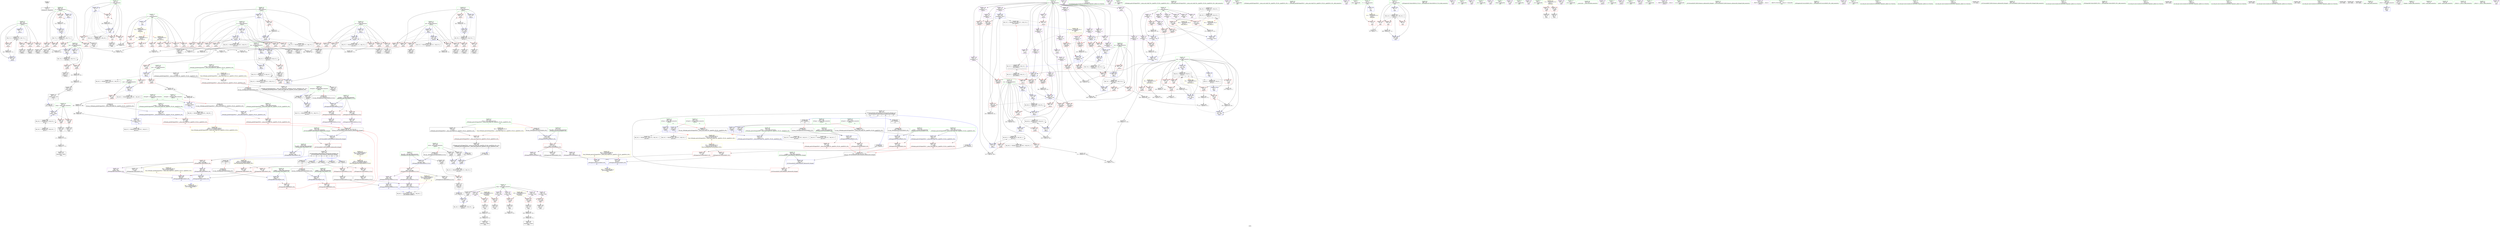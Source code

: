 digraph "SVFG" {
	label="SVFG";

	Node0x55966311f000 [shape=record,color=grey,label="{NodeID: 0\nNullPtr}"];
	Node0x55966311f000 -> Node0x559663140ce0[style=solid];
	Node0x55966314d7c0 [shape=record,color=red,label="{NodeID: 277\n436\<--403\n\<--i\n_Z4try1v\n}"];
	Node0x55966314d7c0 -> Node0x559663143800[style=solid];
	Node0x55966313e7c0 [shape=record,color=black,label="{NodeID: 111\n285\<--284\nidxprom13\<--\n_Z4try2v\n}"];
	Node0x559663162210 [shape=record,color=grey,label="{NodeID: 554\n374 = cmp(371, 373, )\n}"];
	Node0x5596631475c0 [shape=record,color=blue,label="{NodeID: 388\n535\<--530\n__y.addr\<--__y\n_ZSt9make_pairIccESt4pairINSt17__decay_and_stripIT_E6__typeENS1_IT0_E6__typeEEOS2_OS5_\n}"];
	Node0x5596631475c0 -> Node0x55966314ec10[style=dashed];
	Node0x559663142cc0 [shape=record,color=red,label="{NodeID: 222\n108\<--52\n\<--i\nmain\n}"];
	Node0x559663142cc0 -> Node0x55966315cd80[style=solid];
	Node0x55966313f230 [shape=record,color=green,label="{NodeID: 56\n231\<--232\nref.tmp59\<--ref.tmp59_field_insensitive\n_Z4try2v\n|{|<s1>14}}"];
	Node0x55966313f230 -> Node0x5596631523b0[style=solid];
	Node0x55966313f230:s1 -> Node0x5596631c14b0[style=solid,color=red];
	Node0x5596631505a0 [shape=record,color=blue,label="{NodeID: 333\n119\<--116\n\<--call9\nmain\n}"];
	Node0x5596631505a0 -> Node0x5596631505a0[style=dashed];
	Node0x5596631505a0 -> Node0x559663176cc0[style=dashed];
	Node0x559663145e30 [shape=record,color=purple,label="{NodeID: 167\n61\<--19\n\<--.str.1\nmain\n}"];
	Node0x55966313b490 [shape=record,color=green,label="{NodeID: 1\n5\<--1\n\<--dummyObj\nCan only get source location for instruction, argument, global var or function.}"];
	Node0x55966314d890 [shape=record,color=red,label="{NodeID: 278\n441\<--403\n\<--i\n_Z4try1v\n}"];
	Node0x55966314d890 -> Node0x55966315c900[style=solid];
	Node0x55966313e890 [shape=record,color=black,label="{NodeID: 112\n298\<--297\nidxprom19\<--\n_Z4try2v\n}"];
	Node0x559663162390 [shape=record,color=grey,label="{NodeID: 555\n357 = cmp(355, 356, )\n}"];
	Node0x559663147690 [shape=record,color=blue,label="{NodeID: 389\n556\<--552\n__x.addr\<--__x\n_ZSt9make_pairIiiESt4pairINSt17__decay_and_stripIT_E6__typeENS1_IT0_E6__typeEEOS2_OS5_\n}"];
	Node0x559663147690 -> Node0x55966314edb0[style=dashed];
	Node0x559663142d90 [shape=record,color=red,label="{NodeID: 223\n169\<--56\n\<--temp1\nmain\n}"];
	Node0x559663142d90 -> Node0x55966313dfa0[style=solid];
	Node0x55966313f300 [shape=record,color=green,label="{NodeID: 57\n233\<--234\nref.tmp61\<--ref.tmp61_field_insensitive\n_Z4try2v\n|{|<s1>14}}"];
	Node0x55966313f300 -> Node0x559663152480[style=solid];
	Node0x55966313f300:s1 -> Node0x5596631c15c0[style=solid,color=red];
	Node0x559663150670 [shape=record,color=blue,label="{NodeID: 334\n9\<--128\nsum\<--sub\nmain\n}"];
	Node0x559663150670 -> Node0x55966317f1d0[style=dashed];
	Node0x559663145f00 [shape=record,color=purple,label="{NodeID: 168\n66\<--22\n\<--.str.2\nmain\n}"];
	Node0x55966313b520 [shape=record,color=green,label="{NodeID: 2\n17\<--1\n.str\<--dummyObj\nGlob }"];
	Node0x5596631873d0 [shape=record,color=black,label="{NodeID: 611\nMR_71V_3 = PHI(MR_71V_4, MR_71V_2, )\npts\{404 \}\n}"];
	Node0x5596631873d0 -> Node0x55966314d620[style=dashed];
	Node0x5596631873d0 -> Node0x55966314d6f0[style=dashed];
	Node0x5596631873d0 -> Node0x55966314d7c0[style=dashed];
	Node0x5596631873d0 -> Node0x55966314d890[style=dashed];
	Node0x5596631873d0 -> Node0x5596631527c0[style=dashed];
	Node0x55966314d960 [shape=record,color=red,label="{NodeID: 279\n459\<--405\n\<--ma\n_Z4try1v\n}"];
	Node0x55966314d960 -> Node0x559663161910[style=solid];
	Node0x55966313e960 [shape=record,color=black,label="{NodeID: 113\n316\<--315\nidxprom25\<--\n_Z4try2v\n}"];
	Node0x559663175cd0 [shape=record,color=black,label="{NodeID: 556\nMR_8V_2 = PHI(MR_8V_6, MR_8V_1, )\npts\{10 \}\n}"];
	Node0x559663175cd0 -> Node0x559663150260[style=dashed];
	Node0x559663147760 [shape=record,color=blue,label="{NodeID: 390\n558\<--553\n__y.addr\<--__y\n_ZSt9make_pairIiiESt4pairINSt17__decay_and_stripIT_E6__typeENS1_IT0_E6__typeEEOS2_OS5_\n}"];
	Node0x559663147760 -> Node0x55966314ee80[style=dashed];
	Node0x559663142e60 [shape=record,color=red,label="{NodeID: 224\n178\<--56\n\<--temp1\nmain\n}"];
	Node0x559663142e60 -> Node0x55966313e140[style=solid];
	Node0x55966313f3d0 [shape=record,color=green,label="{NodeID: 58\n243\<--244\n_ZSt9make_pairIccESt4pairINSt17__decay_and_stripIT_E6__typeENS1_IT0_E6__typeEEOS2_OS5_\<--_ZSt9make_pairIccESt4pairINSt17__decay_and_stripIT_E6__typeENS1_IT0_E6__typeEEOS2_OS5__field_insensitive\n}"];
	Node0x559663150740 [shape=record,color=blue,label="{NodeID: 335\n138\<--140\narrayidx15\<--dec\nmain\n}"];
	Node0x559663150740 -> Node0x559663143340[style=dashed];
	Node0x559663150740 -> Node0x559663150810[style=dashed];
	Node0x559663145fd0 [shape=record,color=purple,label="{NodeID: 169\n67\<--24\n\<--.str.3\nmain\n}"];
	Node0x55966313b5e0 [shape=record,color=green,label="{NodeID: 3\n19\<--1\n.str.1\<--dummyObj\nGlob }"];
	Node0x55966314da30 [shape=record,color=red,label="{NodeID: 280\n494\<--405\n\<--ma\n_Z4try1v\n}"];
	Node0x55966314da30 -> Node0x55966314a7b0[style=solid];
	Node0x55966313ea30 [shape=record,color=black,label="{NodeID: 114\n323\<--322\nidxprom29\<--\n_Z4try2v\n}"];
	Node0x559663175dc0 [shape=record,color=black,label="{NodeID: 557\nMR_10V_2 = PHI(MR_10V_3, MR_10V_1, )\npts\{13 \}\n}"];
	Node0x559663175dc0 -> Node0x559663142f30[style=dashed];
	Node0x559663175dc0 -> Node0x55966317f6d0[style=dashed];
	Node0x559663147830 [shape=record,color=blue,label="{NodeID: 391\n577\<--575\nthis.addr\<--this\n_ZNSt4pairIccEC2IiiLb1EEEOS_IT_T0_E\n}"];
	Node0x559663147830 -> Node0x55966314f020[style=dashed];
	Node0x559663142f30 [shape=record,color=red,label="{NodeID: 225\n103\<--102\n\<--arrayidx\nmain\n}"];
	Node0x559663142f30 -> Node0x55966315d200[style=solid];
	Node0x55966313f4d0 [shape=record,color=green,label="{NodeID: 59\n391\<--392\n_ZSt9make_pairIiiESt4pairINSt17__decay_and_stripIT_E6__typeENS1_IT0_E6__typeEEOS2_OS5_\<--_ZSt9make_pairIiiESt4pairINSt17__decay_and_stripIT_E6__typeENS1_IT0_E6__typeEEOS2_OS5__field_insensitive\n}"];
	Node0x55966315b400 [shape=record,color=grey,label="{NodeID: 502\n146 = Binary(145, 135, )\n}"];
	Node0x55966315b400 -> Node0x55966315b580[style=solid];
	Node0x559663150810 [shape=record,color=blue,label="{NodeID: 336\n149\<--151\narrayidx21\<--dec22\nmain\n}"];
	Node0x559663150810 -> Node0x55966317f6d0[style=dashed];
	Node0x5596631460a0 [shape=record,color=purple,label="{NodeID: 170\n69\<--27\n\<--.str.4\nmain\n}"];
	Node0x55966313b6a0 [shape=record,color=green,label="{NodeID: 4\n21\<--1\nstdin\<--dummyObj\nGlob }"];
	Node0x55966314db00 [shape=record,color=red,label="{NodeID: 281\n508\<--405\n\<--ma\n_Z4try1v\n}"];
	Node0x55966314db00 -> Node0x55966315ba00[style=solid];
	Node0x55966313eb00 [shape=record,color=black,label="{NodeID: 115\n336\<--335\nidxprom35\<--\n_Z4try2v\n}"];
	Node0x5596631762c0 [shape=record,color=black,label="{NodeID: 558\nMR_14V_3 = PHI(MR_14V_4, MR_14V_2, )\npts\{51 \}\n}"];
	Node0x5596631762c0 -> Node0x5596631427e0[style=dashed];
	Node0x5596631762c0 -> Node0x5596631428b0[style=dashed];
	Node0x5596631762c0 -> Node0x559663142980[style=dashed];
	Node0x5596631762c0 -> Node0x559663150b50[style=dashed];
	Node0x559663147900 [shape=record,color=blue,label="{NodeID: 392\n579\<--576\n__p.addr\<--__p\n_ZNSt4pairIccEC2IiiLb1EEEOS_IT_T0_E\n}"];
	Node0x559663147900 -> Node0x55966314f0f0[style=dashed];
	Node0x559663147900 -> Node0x55966314f1c0[style=dashed];
	Node0x559663143000 [shape=record,color=red,label="{NodeID: 226\n122\<--121\n\<--second\nmain\n}"];
	Node0x559663143000 -> Node0x5596631412c0[style=solid];
	Node0x55966313f5d0 [shape=record,color=green,label="{NodeID: 60\n396\<--397\n_ZNSt4pairIccEC2IiiLb1EEEOS_IT_T0_E\<--_ZNSt4pairIccEC2IiiLb1EEEOS_IT_T0_E_field_insensitive\n}"];
	Node0x55966315b580 [shape=record,color=grey,label="{NodeID: 503\n147 = Binary(146, 74, )\n}"];
	Node0x55966315b580 -> Node0x55966313dd30[style=solid];
	Node0x5596631508e0 [shape=record,color=blue,label="{NodeID: 337\n56\<--162\ntemp1\<--call28\nmain\n}"];
	Node0x5596631508e0 -> Node0x559663142d90[style=dashed];
	Node0x5596631508e0 -> Node0x559663142e60[style=dashed];
	Node0x5596631508e0 -> Node0x5596631800d0[style=dashed];
	Node0x559663146170 [shape=record,color=purple,label="{NodeID: 171\n85\<--27\n\<--.str.4\nmain\n}"];
	Node0x55966313b760 [shape=record,color=green,label="{NodeID: 5\n22\<--1\n.str.2\<--dummyObj\nGlob }"];
	Node0x55966314dbd0 [shape=record,color=red,label="{NodeID: 282\n475\<--407\n\<--mai\n_Z4try1v\n}"];
	Node0x55966314dbd0 -> Node0x559663143a70[style=solid];
	Node0x5596631434c0 [shape=record,color=black,label="{NodeID: 116\n353\<--352\nidxprom42\<--\n_Z4try2v\n}"];
	Node0x5596631767c0 [shape=record,color=black,label="{NodeID: 559\nMR_16V_2 = PHI(MR_16V_4, MR_16V_1, )\npts\{53 \}\n}"];
	Node0x5596631767c0 -> Node0x559663150330[style=dashed];
	Node0x5596631479d0 [shape=record,color=blue,label="{NodeID: 393\n585\<--590\nfirst\<--conv\n_ZNSt4pairIccEC2IiiLb1EEEOS_IT_T0_E\n|{<s0>15}}"];
	Node0x5596631479d0:s0 -> Node0x559663185fd0[style=dashed,color=blue];
	Node0x5596631430d0 [shape=record,color=red,label="{NodeID: 227\n132\<--131\n\<--first\nmain\n}"];
	Node0x5596631430d0 -> Node0x559663141390[style=solid];
	Node0x55966313f6d0 [shape=record,color=green,label="{NodeID: 61\n403\<--404\ni\<--i_field_insensitive\n_Z4try1v\n}"];
	Node0x55966313f6d0 -> Node0x55966314d620[style=solid];
	Node0x55966313f6d0 -> Node0x55966314d6f0[style=solid];
	Node0x55966313f6d0 -> Node0x55966314d7c0[style=solid];
	Node0x55966313f6d0 -> Node0x55966314d890[style=solid];
	Node0x55966313f6d0 -> Node0x559663152620[style=solid];
	Node0x55966313f6d0 -> Node0x5596631527c0[style=solid];
	Node0x55966315b700 [shape=record,color=grey,label="{NodeID: 504\n140 = Binary(139, 141, )\n}"];
	Node0x55966315b700 -> Node0x559663150740[style=solid];
	Node0x5596631509b0 [shape=record,color=blue,label="{NodeID: 338\n9\<--167\nsum\<--dec29\nmain\n}"];
	Node0x5596631509b0 -> Node0x55966317f1d0[style=dashed];
	Node0x559663146240 [shape=record,color=purple,label="{NodeID: 172\n98\<--27\n\<--.str.4\nmain\n}"];
	Node0x55966313b820 [shape=record,color=green,label="{NodeID: 6\n24\<--1\n.str.3\<--dummyObj\nGlob }"];
	Node0x55966314dca0 [shape=record,color=red,label="{NodeID: 283\n522\<--407\n\<--mai\n_Z4try1v\n}"];
	Node0x55966314dca0 -> Node0x55966315bd00[style=solid];
	Node0x559663143590 [shape=record,color=black,label="{NodeID: 117\n360\<--359\nidxprom46\<--\n_Z4try2v\n}"];
	Node0x559663176cc0 [shape=record,color=black,label="{NodeID: 560\nMR_18V_2 = PHI(MR_18V_3, MR_18V_1, )\npts\{55 \}\n}"];
	Node0x559663176cc0 -> Node0x5596631505a0[style=dashed];
	Node0x559663176cc0 -> Node0x559663176cc0[style=dashed];
	Node0x559663147aa0 [shape=record,color=blue,label="{NodeID: 394\n592\<--597\nsecond\<--conv5\n_ZNSt4pairIccEC2IiiLb1EEEOS_IT_T0_E\n|{<s0>15}}"];
	Node0x559663147aa0:s0 -> Node0x559663185fd0[style=dashed,color=blue];
	Node0x5596631431a0 [shape=record,color=red,label="{NodeID: 228\n139\<--138\n\<--arrayidx15\nmain\n}"];
	Node0x5596631431a0 -> Node0x55966315b700[style=solid];
	Node0x55966313f7a0 [shape=record,color=green,label="{NodeID: 62\n405\<--406\nma\<--ma_field_insensitive\n_Z4try1v\n}"];
	Node0x55966313f7a0 -> Node0x55966314d960[style=solid];
	Node0x55966313f7a0 -> Node0x55966314da30[style=solid];
	Node0x55966313f7a0 -> Node0x55966314db00[style=solid];
	Node0x55966313f7a0 -> Node0x559663152890[style=solid];
	Node0x55966313f7a0 -> Node0x559663152b00[style=solid];
	Node0x55966313f7a0 -> Node0x559663152e40[style=solid];
	Node0x55966313f7a0 -> Node0x559663147350[style=solid];
	Node0x55966315b880 [shape=record,color=grey,label="{NodeID: 505\n511 = Binary(510, 74, )\n}"];
	Node0x55966315b880 -> Node0x55966314a4b0[style=solid];
	Node0x559663150a80 [shape=record,color=blue,label="{NodeID: 339\n174\<--176\narrayidx34\<--dec35\nmain\n}"];
	Node0x559663150a80 -> Node0x55966317f6d0[style=dashed];
	Node0x559663146310 [shape=record,color=purple,label="{NodeID: 173\n81\<--29\n\<--.str.5\nmain\n}"];
	Node0x55966313b8e0 [shape=record,color=green,label="{NodeID: 7\n26\<--1\nstdout\<--dummyObj\nGlob }"];
	Node0x55966314dd70 [shape=record,color=red,label="{NodeID: 284\n451\<--409\n\<--i3\n_Z4try1v\n}"];
	Node0x55966314dd70 -> Node0x559663161c10[style=solid];
	Node0x559663143660 [shape=record,color=black,label="{NodeID: 118\n202\<--400\n_Z4try2v_ret\<--\n_Z4try2v\n|{<s0>7}}"];
	Node0x559663143660:s0 -> Node0x5596631bf170[style=solid,color=blue];
	Node0x5596631771c0 [shape=record,color=black,label="{NodeID: 561\nMR_20V_2 = PHI(MR_20V_3, MR_20V_1, )\npts\{57 \}\n}"];
	Node0x5596631771c0 -> Node0x5596631800d0[style=dashed];
	Node0x559663147b70 [shape=record,color=blue,label="{NodeID: 395\n602\<--601\n__t.addr\<--__t\n_ZSt7forwardIcEOT_RNSt16remove_referenceIS0_E4typeE\n}"];
	Node0x559663147b70 -> Node0x55966314f430[style=dashed];
	Node0x559663143270 [shape=record,color=red,label="{NodeID: 229\n144\<--143\n\<--second16\nmain\n}"];
	Node0x559663143270 -> Node0x55966313dc60[style=solid];
	Node0x55966313f870 [shape=record,color=green,label="{NodeID: 63\n407\<--408\nmai\<--mai_field_insensitive\n_Z4try1v\n}"];
	Node0x55966313f870 -> Node0x55966314dbd0[style=solid];
	Node0x55966313f870 -> Node0x55966314dca0[style=solid];
	Node0x55966313f870 -> Node0x559663152960[style=solid];
	Node0x55966313f870 -> Node0x559663152bd0[style=solid];
	Node0x55966317ac40 [shape=record,color=yellow,style=double,label="{NodeID: 672\n64V_1 = ENCHI(MR_64V_0)\npts\{2040000 2040001 \}\nFun[_Z4try2v]|{|<s1>15|<s2>15}}"];
	Node0x55966317ac40 -> Node0x559663185fd0[style=dashed];
	Node0x55966317ac40:s1 -> Node0x5596631479d0[style=dashed,color=red];
	Node0x55966317ac40:s2 -> Node0x559663147aa0[style=dashed,color=red];
	Node0x55966315ba00 [shape=record,color=grey,label="{NodeID: 506\n509 = Binary(508, 129, )\n}"];
	Node0x55966315ba00 -> Node0x55966314a4b0[style=solid];
	Node0x559663150b50 [shape=record,color=blue,label="{NodeID: 340\n50\<--188\nt\<--inc40\nmain\n}"];
	Node0x559663150b50 -> Node0x5596631762c0[style=dashed];
	Node0x5596631463e0 [shape=record,color=purple,label="{NodeID: 174\n159\<--31\n\<--.str.6\nmain\n}"];
	Node0x55966313b9a0 [shape=record,color=green,label="{NodeID: 8\n27\<--1\n.str.4\<--dummyObj\nGlob }"];
	Node0x55966314de40 [shape=record,color=red,label="{NodeID: 285\n455\<--409\n\<--i3\n_Z4try1v\n}"];
	Node0x55966314de40 -> Node0x5596631438d0[style=solid];
	Node0x559663143730 [shape=record,color=black,label="{NodeID: 119\n433\<--432\nidxprom\<--\n_Z4try1v\n}"];
	Node0x5596631776c0 [shape=record,color=black,label="{NodeID: 562\nMR_22V_2 = PHI(MR_22V_3, MR_22V_1, )\npts\{160000 \}\n}"];
	Node0x5596631776c0 -> Node0x5596631805d0[style=dashed];
	Node0x559663147c40 [shape=record,color=blue,label="{NodeID: 396\n611\<--608\nthis.addr\<--this\n_ZNSt4pairIccEC2IccLb1EEEOT_OT0_\n}"];
	Node0x559663147c40 -> Node0x55966314f500[style=dashed];
	Node0x559663143340 [shape=record,color=red,label="{NodeID: 230\n150\<--149\n\<--arrayidx21\nmain\n}"];
	Node0x559663143340 -> Node0x55966315c600[style=solid];
	Node0x55966313f940 [shape=record,color=green,label="{NodeID: 64\n409\<--410\ni3\<--i3_field_insensitive\n_Z4try1v\n}"];
	Node0x55966313f940 -> Node0x55966314dd70[style=solid];
	Node0x55966313f940 -> Node0x55966314de40[style=solid];
	Node0x55966313f940 -> Node0x55966314df10[style=solid];
	Node0x55966313f940 -> Node0x55966314dfe0[style=solid];
	Node0x55966313f940 -> Node0x55966314e0b0[style=solid];
	Node0x55966313f940 -> Node0x559663152a30[style=solid];
	Node0x55966313f940 -> Node0x559663152ca0[style=solid];
	Node0x55966317ad20 [shape=record,color=yellow,style=double,label="{NodeID: 673\n66V_1 = ENCHI(MR_66V_0)\npts\{2300000 2300001 \}\nFun[_Z4try2v]|{<s0>15}}"];
	Node0x55966317ad20:s0 -> Node0x55966318c250[style=dashed,color=red];
	Node0x55966315bb80 [shape=record,color=grey,label="{NodeID: 507\n524 = Binary(523, 74, )\n}"];
	Node0x55966315bb80 -> Node0x559663143ce0[style=solid];
	Node0x559663150c20 [shape=record,color=blue,label="{NodeID: 341\n205\<--239\nref.tmp\<--\n_Z4try2v\n|{|<s1>12}}"];
	Node0x559663150c20 -> Node0x559663180fd0[style=dashed];
	Node0x559663150c20:s1 -> Node0x55966318bea0[style=dashed,color=red];
	Node0x5596631464b0 [shape=record,color=purple,label="{NodeID: 175\n180\<--33\n\<--.str.7\nmain\n}"];
	Node0x55966313ba60 [shape=record,color=green,label="{NodeID: 9\n29\<--1\n.str.5\<--dummyObj\nGlob }"];
	Node0x5596631896d0 [shape=record,color=black,label="{NodeID: 618\nMR_41V_4 = PHI(MR_41V_6, MR_41V_3, )\npts\{214 \}\n}"];
	Node0x5596631896d0 -> Node0x55966314bb50[style=dashed];
	Node0x5596631896d0 -> Node0x55966314bc20[style=dashed];
	Node0x5596631896d0 -> Node0x559663151440[style=dashed];
	Node0x5596631896d0 -> Node0x559663151850[style=dashed];
	Node0x5596631896d0 -> Node0x5596631896d0[style=dashed];
	Node0x55966314df10 [shape=record,color=red,label="{NodeID: 286\n462\<--409\n\<--i3\n_Z4try1v\n}"];
	Node0x55966314df10 -> Node0x5596631439a0[style=solid];
	Node0x559663143800 [shape=record,color=black,label="{NodeID: 120\n437\<--436\nidxprom1\<--\n_Z4try1v\n}"];
	Node0x559663147d10 [shape=record,color=blue,label="{NodeID: 397\n613\<--609\n__x.addr\<--__x\n_ZNSt4pairIccEC2IccLb1EEEOT_OT0_\n}"];
	Node0x559663147d10 -> Node0x55966314f5d0[style=dashed];
	Node0x55966314b2a0 [shape=record,color=red,label="{NodeID: 231\n154\<--153\n\<--first23\nmain\n}"];
	Node0x55966314b2a0 -> Node0x55966313de00[style=solid];
	Node0x55966313fa10 [shape=record,color=green,label="{NodeID: 65\n411\<--412\ni17\<--i17_field_insensitive\n_Z4try1v\n}"];
	Node0x55966313fa10 -> Node0x55966314e180[style=solid];
	Node0x55966313fa10 -> Node0x55966314e250[style=solid];
	Node0x55966313fa10 -> Node0x55966314e320[style=solid];
	Node0x55966313fa10 -> Node0x55966314e3f0[style=solid];
	Node0x55966313fa10 -> Node0x559663147280[style=solid];
	Node0x55966313fa10 -> Node0x559663147420[style=solid];
	Node0x55966317ae00 [shape=record,color=yellow,style=double,label="{NodeID: 674\n2V_1 = ENCHI(MR_2V_0)\npts\{1 \}\nFun[main]}"];
	Node0x55966317ae00 -> Node0x559663142640[style=dashed];
	Node0x55966317ae00 -> Node0x559663142710[style=dashed];
	Node0x55966315bd00 [shape=record,color=grey,label="{NodeID: 508\n523 = Binary(135, 522, )\n}"];
	Node0x55966315bd00 -> Node0x55966315bb80[style=solid];
	Node0x559663150cf0 [shape=record,color=blue,label="{NodeID: 342\n207\<--241\nref.tmp1\<--\n_Z4try2v\n|{|<s1>12}}"];
	Node0x559663150cf0 -> Node0x5596631814d0[style=dashed];
	Node0x559663150cf0:s1 -> Node0x55966318bea0[style=dashed,color=red];
	Node0x559663146580 [shape=record,color=purple,label="{NodeID: 176\n184\<--35\n\<--.str.8\nmain\n}"];
	Node0x55966313bb20 [shape=record,color=green,label="{NodeID: 10\n31\<--1\n.str.6\<--dummyObj\nGlob }"];
	Node0x55966314dfe0 [shape=record,color=red,label="{NodeID: 287\n467\<--409\n\<--i3\n_Z4try1v\n}"];
	Node0x55966314dfe0 -> Node0x559663152bd0[style=solid];
	Node0x5596631438d0 [shape=record,color=black,label="{NodeID: 121\n456\<--455\nidxprom7\<--\n_Z4try1v\n}"];
	Node0x559663147de0 [shape=record,color=blue,label="{NodeID: 398\n615\<--610\n__y.addr\<--__y\n_ZNSt4pairIccEC2IccLb1EEEOT_OT0_\n}"];
	Node0x559663147de0 -> Node0x55966314f6a0[style=dashed];
	Node0x55966314b330 [shape=record,color=red,label="{NodeID: 232\n157\<--156\n\<--second25\nmain\n}"];
	Node0x55966314b330 -> Node0x55966313ded0[style=solid];
	Node0x55966313fae0 [shape=record,color=green,label="{NodeID: 66\n422\<--423\n__assert_fail\<--__assert_fail_field_insensitive\n}"];
	Node0x55966317af10 [shape=record,color=yellow,style=double,label="{NodeID: 675\n4V_1 = ENCHI(MR_4V_0)\npts\{6 \}\nFun[main]}"];
	Node0x55966317af10 -> Node0x559663141870[style=dashed];
	Node0x55966315be80 [shape=record,color=grey,label="{NodeID: 509\n332 = Binary(331, 74, )\n}"];
	Node0x55966315be80 -> Node0x559663151b90[style=solid];
	Node0x559663150dc0 [shape=record,color=blue,label="{NodeID: 343\n245\<--242\n\<--call\n_Z4try2v\n}"];
	Node0x559663150dc0 -> Node0x559663180ad0[style=dashed];
	Node0x559663146650 [shape=record,color=purple,label="{NodeID: 177\n417\<--37\n\<--.str.9\n_Z4try1v\n}"];
	Node0x55966313bbe0 [shape=record,color=green,label="{NodeID: 11\n33\<--1\n.str.7\<--dummyObj\nGlob }"];
	Node0x55966314e0b0 [shape=record,color=red,label="{NodeID: 288\n471\<--409\n\<--i3\n_Z4try1v\n}"];
	Node0x55966314e0b0 -> Node0x55966315d380[style=solid];
	Node0x5596631439a0 [shape=record,color=black,label="{NodeID: 122\n463\<--462\nidxprom10\<--\n_Z4try1v\n}"];
	Node0x559663147eb0 [shape=record,color=blue,label="{NodeID: 399\n622\<--625\nfirst\<--\n_ZNSt4pairIccEC2IccLb1EEEOT_OT0_\n|{<s0>20}}"];
	Node0x559663147eb0:s0 -> Node0x5596631549f0[style=dashed,color=blue];
	Node0x55966314b400 [shape=record,color=red,label="{NodeID: 233\n175\<--174\n\<--arrayidx34\nmain\n}"];
	Node0x55966314b400 -> Node0x559663149bb0[style=solid];
	Node0x55966313fbe0 [shape=record,color=green,label="{NodeID: 67\n531\<--532\nretval\<--retval_field_insensitive\n_ZSt9make_pairIccESt4pairINSt17__decay_and_stripIT_E6__typeENS1_IT0_E6__typeEEOS2_OS5_\n|{|<s1>20}}"];
	Node0x55966313fbe0 -> Node0x559663143e80[style=solid];
	Node0x55966313fbe0:s1 -> Node0x5596631c1c00[style=solid,color=red];
	Node0x55966317aff0 [shape=record,color=yellow,style=double,label="{NodeID: 676\n6V_1 = ENCHI(MR_6V_0)\npts\{8 \}\nFun[main]|{|<s1>7|<s2>9}}"];
	Node0x55966317aff0 -> Node0x559663141940[style=dashed];
	Node0x55966317aff0:s1 -> Node0x55966318d520[style=dashed,color=red];
	Node0x55966317aff0:s2 -> Node0x559663190440[style=dashed,color=red];
	Node0x55966315c000 [shape=record,color=grey,label="{NodeID: 510\n136 = Binary(134, 74, )\n}"];
	Node0x55966315c000 -> Node0x55966313db90[style=solid];
	Node0x559663150e90 [shape=record,color=blue,label="{NodeID: 344\n209\<--74\ni\<--\n_Z4try2v\n}"];
	Node0x559663150e90 -> Node0x55966314b4d0[style=dashed];
	Node0x559663150e90 -> Node0x55966314b5a0[style=dashed];
	Node0x559663150e90 -> Node0x55966314b670[style=dashed];
	Node0x559663150e90 -> Node0x55966314b740[style=dashed];
	Node0x559663150e90 -> Node0x559663151030[style=dashed];
	Node0x559663150e90 -> Node0x5596631819d0[style=dashed];
	Node0x559663146720 [shape=record,color=purple,label="{NodeID: 178\n418\<--39\n\<--.str.10\n_Z4try1v\n}"];
	Node0x55966313bca0 [shape=record,color=green,label="{NodeID: 12\n35\<--1\n.str.8\<--dummyObj\nGlob }"];
	Node0x55966318a5d0 [shape=record,color=black,label="{NodeID: 621\nMR_75V_3 = PHI(MR_75V_5, MR_75V_2, )\npts\{408 \}\n}"];
	Node0x55966318a5d0 -> Node0x55966314dbd0[style=dashed];
	Node0x55966318a5d0 -> Node0x55966314dca0[style=dashed];
	Node0x55966318a5d0 -> Node0x559663152bd0[style=dashed];
	Node0x55966318a5d0 -> Node0x55966318a5d0[style=dashed];
	Node0x55966314e180 [shape=record,color=red,label="{NodeID: 289\n486\<--411\n\<--i17\n_Z4try1v\n}"];
	Node0x55966314e180 -> Node0x55966314a930[style=solid];
	Node0x559663143a70 [shape=record,color=black,label="{NodeID: 123\n476\<--475\nidxprom15\<--\n_Z4try1v\n}"];
	Node0x559663147f80 [shape=record,color=blue,label="{NodeID: 400\n627\<--630\nsecond\<--\n_ZNSt4pairIccEC2IccLb1EEEOT_OT0_\n|{<s0>20}}"];
	Node0x559663147f80:s0 -> Node0x5596631549f0[style=dashed,color=blue];
	Node0x55966314b4d0 [shape=record,color=red,label="{NodeID: 234\n250\<--209\n\<--i\n_Z4try2v\n}"];
	Node0x55966314b4d0 -> Node0x55966314ac30[style=solid];
	Node0x55966313fcb0 [shape=record,color=green,label="{NodeID: 68\n533\<--534\n__x.addr\<--__x.addr_field_insensitive\n_ZSt9make_pairIccESt4pairINSt17__decay_and_stripIT_E6__typeENS1_IT0_E6__typeEEOS2_OS5_\n}"];
	Node0x55966313fcb0 -> Node0x55966314eb40[style=solid];
	Node0x55966313fcb0 -> Node0x5596631474f0[style=solid];
	Node0x55966315c180 [shape=record,color=grey,label="{NodeID: 511\n294 = Binary(293, 74, )\n}"];
	Node0x55966315c180 -> Node0x559663151510[style=solid];
	Node0x559663150f60 [shape=record,color=blue,label="{NodeID: 345\n260\<--257\narrayidx4\<--\n_Z4try2v\n}"];
	Node0x559663150f60 -> Node0x55966314cc60[style=dashed];
	Node0x559663150f60 -> Node0x55966314cd30[style=dashed];
	Node0x559663150f60 -> Node0x55966314ce00[style=dashed];
	Node0x559663150f60 -> Node0x55966314ced0[style=dashed];
	Node0x559663150f60 -> Node0x559663150f60[style=dashed];
	Node0x559663150f60 -> Node0x5596631515e0[style=dashed];
	Node0x5596631467f0 [shape=record,color=purple,label="{NodeID: 179\n516\<--39\n\<--.str.10\n_Z4try1v\n}"];
	Node0x55966313bd60 [shape=record,color=green,label="{NodeID: 13\n37\<--1\n.str.9\<--dummyObj\nGlob }"];
	Node0x55966318aad0 [shape=record,color=black,label="{NodeID: 622\nMR_77V_3 = PHI(MR_77V_4, MR_77V_2, )\npts\{410 \}\n}"];
	Node0x55966318aad0 -> Node0x55966314dd70[style=dashed];
	Node0x55966318aad0 -> Node0x55966314de40[style=dashed];
	Node0x55966318aad0 -> Node0x55966314df10[style=dashed];
	Node0x55966318aad0 -> Node0x55966314dfe0[style=dashed];
	Node0x55966318aad0 -> Node0x55966314e0b0[style=dashed];
	Node0x55966318aad0 -> Node0x559663152ca0[style=dashed];
	Node0x55966314e250 [shape=record,color=red,label="{NodeID: 290\n490\<--411\n\<--i17\n_Z4try1v\n}"];
	Node0x55966314e250 -> Node0x559663143b40[style=solid];
	Node0x559663143b40 [shape=record,color=black,label="{NodeID: 124\n491\<--490\nidxprom21\<--\n_Z4try1v\n}"];
	Node0x559663148050 [shape=record,color=blue,label="{NodeID: 401\n635\<--634\n__t.addr\<--__t\n_ZSt7forwardIiEOT_RNSt16remove_referenceIS0_E4typeE\n}"];
	Node0x559663148050 -> Node0x55966314f910[style=dashed];
	Node0x55966314b5a0 [shape=record,color=red,label="{NodeID: 235\n254\<--209\n\<--i\n_Z4try2v\n}"];
	Node0x55966314b5a0 -> Node0x55966313e550[style=solid];
	Node0x55966313fd80 [shape=record,color=green,label="{NodeID: 69\n535\<--536\n__y.addr\<--__y.addr_field_insensitive\n_ZSt9make_pairIccESt4pairINSt17__decay_and_stripIT_E6__typeENS1_IT0_E6__typeEEOS2_OS5_\n}"];
	Node0x55966313fd80 -> Node0x55966314ec10[style=solid];
	Node0x55966313fd80 -> Node0x5596631475c0[style=solid];
	Node0x55966315c300 [shape=record,color=grey,label="{NodeID: 512\n479 = Binary(478, 141, )\n}"];
	Node0x55966315c300 -> Node0x559663152d70[style=solid];
	Node0x559663151030 [shape=record,color=blue,label="{NodeID: 346\n209\<--264\ni\<--inc\n_Z4try2v\n}"];
	Node0x559663151030 -> Node0x55966314b4d0[style=dashed];
	Node0x559663151030 -> Node0x55966314b5a0[style=dashed];
	Node0x559663151030 -> Node0x55966314b670[style=dashed];
	Node0x559663151030 -> Node0x55966314b740[style=dashed];
	Node0x559663151030 -> Node0x559663151030[style=dashed];
	Node0x559663151030 -> Node0x5596631819d0[style=dashed];
	Node0x5596631468c0 [shape=record,color=purple,label="{NodeID: 180\n419\<--41\n\<--__PRETTY_FUNCTION__._Z4try1v\n_Z4try1v\n}"];
	Node0x55966313be20 [shape=record,color=green,label="{NodeID: 14\n39\<--1\n.str.10\<--dummyObj\nGlob }"];
	Node0x5596631545d0 [shape=record,color=yellow,style=double,label="{NodeID: 789\n22V_4 = CSCHI(MR_22V_3)\npts\{160000 \}\nCS[]|{|<s1>9|<s2>9|<s3>9|<s4>9|<s5>9|<s6>9}}"];
	Node0x5596631545d0 -> Node0x5596631805d0[style=dashed];
	Node0x5596631545d0:s1 -> Node0x55966314e590[style=dashed,color=red];
	Node0x5596631545d0:s2 -> Node0x55966314e660[style=dashed,color=red];
	Node0x5596631545d0:s3 -> Node0x55966314e730[style=dashed,color=red];
	Node0x5596631545d0:s4 -> Node0x55966314e800[style=dashed,color=red];
	Node0x5596631545d0:s5 -> Node0x5596631526f0[style=dashed,color=red];
	Node0x5596631545d0:s6 -> Node0x559663152d70[style=dashed,color=red];
	Node0x55966314e320 [shape=record,color=red,label="{NodeID: 291\n497\<--411\n\<--i17\n_Z4try1v\n}"];
	Node0x55966314e320 -> Node0x559663143c10[style=solid];
	Node0x559663143c10 [shape=record,color=black,label="{NodeID: 125\n498\<--497\nidxprom25\<--\n_Z4try1v\n}"];
	Node0x5596631794c0 [shape=record,color=black,label="{NodeID: 568\nMR_73V_5 = PHI(MR_73V_4, MR_73V_3, )\npts\{406 \}\n}"];
	Node0x5596631794c0 -> Node0x55966314d960[style=dashed];
	Node0x5596631794c0 -> Node0x559663152b00[style=dashed];
	Node0x5596631794c0 -> Node0x559663152e40[style=dashed];
	Node0x5596631794c0 -> Node0x5596631794c0[style=dashed];
	Node0x559663148120 [shape=record,color=blue,label="{NodeID: 402\n644\<--641\nthis.addr\<--this\n_ZNSt4pairIiiEC2IiiLb1EEEOT_OT0_\n}"];
	Node0x559663148120 -> Node0x55966314f9e0[style=dashed];
	Node0x55966314b670 [shape=record,color=red,label="{NodeID: 236\n258\<--209\n\<--i\n_Z4try2v\n}"];
	Node0x55966314b670 -> Node0x55966313e620[style=solid];
	Node0x55966313fe50 [shape=record,color=green,label="{NodeID: 70\n541\<--542\n_ZSt7forwardIcEOT_RNSt16remove_referenceIS0_E4typeE\<--_ZSt7forwardIcEOT_RNSt16remove_referenceIS0_E4typeE_field_insensitive\n}"];
	Node0x55966315c480 [shape=record,color=grey,label="{NodeID: 513\n505 = Binary(504, 74, )\n}"];
	Node0x55966315c480 -> Node0x559663147420[style=solid];
	Node0x559663151100 [shape=record,color=blue,label="{NodeID: 347\n211\<--268\nma\<--\n_Z4try2v\n}"];
	Node0x559663151100 -> Node0x55966314b810[style=dashed];
	Node0x559663151100 -> Node0x559663151370[style=dashed];
	Node0x559663151100 -> Node0x559663151780[style=dashed];
	Node0x559663151100 -> Node0x5596631864d0[style=dashed];
	Node0x559663146990 [shape=record,color=purple,label="{NodeID: 181\n517\<--41\n\<--__PRETTY_FUNCTION__._Z4try1v\n_Z4try1v\n}"];
	Node0x55966313bee0 [shape=record,color=green,label="{NodeID: 15\n41\<--1\n__PRETTY_FUNCTION__._Z4try1v\<--dummyObj\nGlob }"];
	Node0x55966314e3f0 [shape=record,color=red,label="{NodeID: 292\n504\<--411\n\<--i17\n_Z4try1v\n}"];
	Node0x55966314e3f0 -> Node0x55966315c480[style=solid];
	Node0x559663143ce0 [shape=record,color=black,label="{NodeID: 126\n525\<--524\nconv\<--sub35\n_Z4try1v\n}"];
	Node0x559663143ce0 -> Node0x559663143db0[style=solid];
	Node0x5596631481f0 [shape=record,color=blue,label="{NodeID: 403\n646\<--642\n__x.addr\<--__x\n_ZNSt4pairIiiEC2IiiLb1EEEOT_OT0_\n}"];
	Node0x5596631481f0 -> Node0x55966314fab0[style=dashed];
	Node0x55966314b740 [shape=record,color=red,label="{NodeID: 237\n263\<--209\n\<--i\n_Z4try2v\n}"];
	Node0x55966314b740 -> Node0x55966315d080[style=solid];
	Node0x55966313ff50 [shape=record,color=green,label="{NodeID: 71\n546\<--547\n_ZNSt4pairIccEC2IccLb1EEEOT_OT0_\<--_ZNSt4pairIccEC2IccLb1EEEOT_OT0__field_insensitive\n}"];
	Node0x55966315c600 [shape=record,color=grey,label="{NodeID: 514\n151 = Binary(150, 141, )\n}"];
	Node0x55966315c600 -> Node0x559663150810[style=solid];
	Node0x5596631511d0 [shape=record,color=blue,label="{NodeID: 348\n213\<--74\nmai\<--\n_Z4try2v\n}"];
	Node0x5596631511d0 -> Node0x5596631896d0[style=dashed];
	Node0x559663146a60 [shape=record,color=purple,label="{NodeID: 182\n515\<--43\n\<--.str.11\n_Z4try1v\n}"];
	Node0x55966313bfa0 [shape=record,color=green,label="{NodeID: 16\n43\<--1\n.str.11\<--dummyObj\nGlob }"];
	Node0x55966318bc00 [shape=record,color=yellow,style=double,label="{NodeID: 625\n82V_1 = ENCHI(MR_82V_0)\npts\{532 \}\nFun[_ZSt9make_pairIccESt4pairINSt17__decay_and_stripIT_E6__typeENS1_IT0_E6__typeEEOS2_OS5_]}"];
	Node0x55966318bc00 -> Node0x55966314ece0[style=dashed];
	Node0x55966314e4c0 [shape=record,color=red,label="{NodeID: 293\n435\<--434\n\<--arrayidx\n_Z4try1v\n}"];
	Node0x55966314e4c0 -> Node0x5596631526f0[style=solid];
	Node0x559663143db0 [shape=record,color=black,label="{NodeID: 127\n402\<--525\n_Z4try1v_ret\<--conv\n_Z4try1v\n|{<s0>9}}"];
	Node0x559663143db0:s0 -> Node0x5596631bf430[style=solid,color=blue];
	Node0x5596631482c0 [shape=record,color=blue,label="{NodeID: 404\n648\<--643\n__y.addr\<--__y\n_ZNSt4pairIiiEC2IiiLb1EEEOT_OT0_\n}"];
	Node0x5596631482c0 -> Node0x55966314fb80[style=dashed];
	Node0x55966314b810 [shape=record,color=red,label="{NodeID: 238\n281\<--211\n\<--ma\n_Z4try2v\n}"];
	Node0x55966314b810 -> Node0x559663161a90[style=solid];
	Node0x559663140050 [shape=record,color=green,label="{NodeID: 72\n554\<--555\nretval\<--retval_field_insensitive\n_ZSt9make_pairIiiESt4pairINSt17__decay_and_stripIT_E6__typeENS1_IT0_E6__typeEEOS2_OS5_\n|{|<s1>23}}"];
	Node0x559663140050 -> Node0x559663144020[style=solid];
	Node0x559663140050:s1 -> Node0x5596631c18d0[style=solid,color=red];
	Node0x55966315c780 [shape=record,color=grey,label="{NodeID: 515\n339 = Binary(338, 141, )\n}"];
	Node0x55966315c780 -> Node0x559663151c60[style=solid];
	Node0x5596631512a0 [shape=record,color=blue,label="{NodeID: 349\n215\<--129\ni5\<--\n_Z4try2v\n}"];
	Node0x5596631512a0 -> Node0x55966314be90[style=dashed];
	Node0x5596631512a0 -> Node0x55966314bf60[style=dashed];
	Node0x5596631512a0 -> Node0x55966314c030[style=dashed];
	Node0x5596631512a0 -> Node0x55966314c100[style=dashed];
	Node0x5596631512a0 -> Node0x55966314c1d0[style=dashed];
	Node0x5596631512a0 -> Node0x559663151510[style=dashed];
	Node0x5596631512a0 -> Node0x5596631828d0[style=dashed];
	Node0x559663146b30 [shape=record,color=purple,label="{NodeID: 183\n121\<--54\nsecond\<--temp\nmain\n}"];
	Node0x559663146b30 -> Node0x559663143000[style=solid];
	Node0x55966313c060 [shape=record,color=green,label="{NodeID: 17\n74\<--1\n\<--dummyObj\nCan only get source location for instruction, argument, global var or function.}"];
	Node0x5596631549f0 [shape=record,color=yellow,style=double,label="{NodeID: 792\n88V_2 = CSCHI(MR_88V_1)\npts\{5320000 5320001 \}\nCS[]}"];
	Node0x55966318bce0 [shape=record,color=yellow,style=double,label="{NodeID: 626\n88V_1 = ENCHI(MR_88V_0)\npts\{5320000 5320001 \}\nFun[_ZSt9make_pairIccESt4pairINSt17__decay_and_stripIT_E6__typeENS1_IT0_E6__typeEEOS2_OS5_]|{<s0>20|<s1>20}}"];
	Node0x55966318bce0:s0 -> Node0x559663147eb0[style=dashed,color=red];
	Node0x55966318bce0:s1 -> Node0x559663147f80[style=dashed,color=red];
	Node0x55966314e590 [shape=record,color=red,label="{NodeID: 294\n446\<--445\n\<--\n_Z4try1v\n}"];
	Node0x55966314e590 -> Node0x559663152890[style=solid];
	Node0x559663143e80 [shape=record,color=black,label="{NodeID: 128\n548\<--531\n\<--retval\n_ZSt9make_pairIccESt4pairINSt17__decay_and_stripIT_E6__typeENS1_IT0_E6__typeEEOS2_OS5_\n}"];
	Node0x559663143e80 -> Node0x55966314ece0[style=solid];
	Node0x559663148390 [shape=record,color=blue,label="{NodeID: 405\n655\<--658\nfirst\<--\n_ZNSt4pairIiiEC2IiiLb1EEEOT_OT0_\n|{<s0>23}}"];
	Node0x559663148390:s0 -> Node0x559663154b50[style=dashed,color=blue];
	Node0x55966314b8e0 [shape=record,color=red,label="{NodeID: 239\n319\<--211\n\<--ma\n_Z4try2v\n}"];
	Node0x55966314b8e0 -> Node0x55966314aab0[style=solid];
	Node0x559663140120 [shape=record,color=green,label="{NodeID: 73\n556\<--557\n__x.addr\<--__x.addr_field_insensitive\n_ZSt9make_pairIiiESt4pairINSt17__decay_and_stripIT_E6__typeENS1_IT0_E6__typeEEOS2_OS5_\n}"];
	Node0x559663140120 -> Node0x55966314edb0[style=solid];
	Node0x559663140120 -> Node0x559663147690[style=solid];
	Node0x55966315c900 [shape=record,color=grey,label="{NodeID: 516\n442 = Binary(441, 74, )\n}"];
	Node0x55966315c900 -> Node0x5596631527c0[style=solid];
	Node0x559663151370 [shape=record,color=blue,label="{NodeID: 350\n211\<--287\nma\<--\n_Z4try2v\n}"];
	Node0x559663151370 -> Node0x5596631864d0[style=dashed];
	Node0x559663146c00 [shape=record,color=purple,label="{NodeID: 184\n131\<--54\nfirst\<--temp\nmain\n}"];
	Node0x559663146c00 -> Node0x5596631430d0[style=solid];
	Node0x55966313c120 [shape=record,color=green,label="{NodeID: 18\n125\<--1\n\<--dummyObj\nCan only get source location for instruction, argument, global var or function.}"];
	Node0x559663154b50 [shape=record,color=yellow,style=double,label="{NodeID: 793\n98V_2 = CSCHI(MR_98V_1)\npts\{5550000 5550001 \}\nCS[]}"];
	Node0x55966314e660 [shape=record,color=red,label="{NodeID: 295\n458\<--457\n\<--arrayidx8\n_Z4try1v\n}"];
	Node0x55966314e660 -> Node0x559663161910[style=solid];
	Node0x559663143f50 [shape=record,color=black,label="{NodeID: 129\n528\<--549\n_ZSt9make_pairIccESt4pairINSt17__decay_and_stripIT_E6__typeENS1_IT0_E6__typeEEOS2_OS5__ret\<--\n_ZSt9make_pairIccESt4pairINSt17__decay_and_stripIT_E6__typeENS1_IT0_E6__typeEEOS2_OS5_\n|{<s0>12|<s1>13}}"];
	Node0x559663143f50:s0 -> Node0x5596631bfba0[style=solid,color=blue];
	Node0x559663143f50:s1 -> Node0x5596631bfce0[style=solid,color=blue];
	Node0x559663148460 [shape=record,color=blue,label="{NodeID: 406\n660\<--663\nsecond\<--\n_ZNSt4pairIiiEC2IiiLb1EEEOT_OT0_\n|{<s0>23}}"];
	Node0x559663148460:s0 -> Node0x559663154b50[style=dashed,color=blue];
	Node0x55966314b9b0 [shape=record,color=red,label="{NodeID: 240\n356\<--211\n\<--ma\n_Z4try2v\n}"];
	Node0x55966314b9b0 -> Node0x559663162390[style=solid];
	Node0x5596631401f0 [shape=record,color=green,label="{NodeID: 74\n558\<--559\n__y.addr\<--__y.addr_field_insensitive\n_ZSt9make_pairIiiESt4pairINSt17__decay_and_stripIT_E6__typeENS1_IT0_E6__typeEEOS2_OS5_\n}"];
	Node0x5596631401f0 -> Node0x55966314ee80[style=solid];
	Node0x5596631401f0 -> Node0x559663147760[style=solid];
	Node0x55966315ca80 [shape=record,color=grey,label="{NodeID: 517\n128 = Binary(127, 129, )\n}"];
	Node0x55966315ca80 -> Node0x559663150670[style=solid];
	Node0x559663151440 [shape=record,color=blue,label="{NodeID: 351\n213\<--289\nmai\<--\n_Z4try2v\n}"];
	Node0x559663151440 -> Node0x5596631896d0[style=dashed];
	Node0x559663146cd0 [shape=record,color=purple,label="{NodeID: 185\n143\<--54\nsecond16\<--temp\nmain\n}"];
	Node0x559663146cd0 -> Node0x559663143270[style=solid];
	Node0x55966313c1e0 [shape=record,color=green,label="{NodeID: 19\n129\<--1\n\<--dummyObj\nCan only get source location for instruction, argument, global var or function.}"];
	Node0x559662ba3480 [shape=record,color=black,label="{NodeID: 794\n70 = PHI()\n}"];
	Node0x55966318bea0 [shape=record,color=yellow,style=double,label="{NodeID: 628\n90V_1 = ENCHI(MR_90V_0)\npts\{206 208 226 228 \}\nFun[_ZSt9make_pairIccESt4pairINSt17__decay_and_stripIT_E6__typeENS1_IT0_E6__typeEEOS2_OS5_]|{<s0>20}}"];
	Node0x55966318bea0:s0 -> Node0x55966318d440[style=dashed,color=red];
	Node0x55966314e730 [shape=record,color=red,label="{NodeID: 296\n465\<--464\n\<--arrayidx11\n_Z4try1v\n}"];
	Node0x55966314e730 -> Node0x559663152b00[style=solid];
	Node0x559663144020 [shape=record,color=black,label="{NodeID: 130\n571\<--554\n\<--retval\n_ZSt9make_pairIiiESt4pairINSt17__decay_and_stripIT_E6__typeENS1_IT0_E6__typeEEOS2_OS5_\n}"];
	Node0x559663144020 -> Node0x55966314ef50[style=solid];
	Node0x55966314ba80 [shape=record,color=red,label="{NodeID: 241\n370\<--211\n\<--ma\n_Z4try2v\n}"];
	Node0x55966314ba80 -> Node0x559663149730[style=solid];
	Node0x5596631402c0 [shape=record,color=green,label="{NodeID: 75\n564\<--565\n_ZSt7forwardIiEOT_RNSt16remove_referenceIS0_E4typeE\<--_ZSt7forwardIiEOT_RNSt16remove_referenceIS0_E4typeE_field_insensitive\n}"];
	Node0x55966315cc00 [shape=record,color=grey,label="{NodeID: 518\n384 = Binary(383, 74, )\n}"];
	Node0x55966315cc00 -> Node0x5596631523b0[style=solid];
	Node0x559663151510 [shape=record,color=blue,label="{NodeID: 352\n215\<--294\ni5\<--inc17\n_Z4try2v\n}"];
	Node0x559663151510 -> Node0x55966314be90[style=dashed];
	Node0x559663151510 -> Node0x55966314bf60[style=dashed];
	Node0x559663151510 -> Node0x55966314c030[style=dashed];
	Node0x559663151510 -> Node0x55966314c100[style=dashed];
	Node0x559663151510 -> Node0x55966314c1d0[style=dashed];
	Node0x559663151510 -> Node0x559663151510[style=dashed];
	Node0x559663151510 -> Node0x5596631828d0[style=dashed];
	Node0x559663146da0 [shape=record,color=purple,label="{NodeID: 186\n153\<--54\nfirst23\<--temp\nmain\n}"];
	Node0x559663146da0 -> Node0x55966314b2a0[style=solid];
	Node0x55966313c2a0 [shape=record,color=green,label="{NodeID: 20\n135\<--1\n\<--dummyObj\nCan only get source location for instruction, argument, global var or function.}"];
	Node0x5596631bf170 [shape=record,color=black,label="{NodeID: 795\n116 = PHI(202, )\n}"];
	Node0x5596631bf170 -> Node0x5596631505a0[style=solid];
	Node0x55966314e800 [shape=record,color=red,label="{NodeID: 297\n478\<--477\n\<--arrayidx16\n_Z4try1v\n}"];
	Node0x55966314e800 -> Node0x55966315c300[style=solid];
	Node0x5596631440f0 [shape=record,color=black,label="{NodeID: 131\n551\<--572\n_ZSt9make_pairIiiESt4pairINSt17__decay_and_stripIT_E6__typeENS1_IT0_E6__typeEEOS2_OS5__ret\<--\n_ZSt9make_pairIiiESt4pairINSt17__decay_and_stripIT_E6__typeENS1_IT0_E6__typeEEOS2_OS5_\n|{<s0>14}}"];
	Node0x5596631440f0:s0 -> Node0x5596631bfe20[style=solid,color=blue];
	Node0x55966314bb50 [shape=record,color=red,label="{NodeID: 242\n297\<--213\n\<--mai\n_Z4try2v\n}"];
	Node0x55966314bb50 -> Node0x55966313e890[style=solid];
	Node0x5596631403c0 [shape=record,color=green,label="{NodeID: 76\n569\<--570\n_ZNSt4pairIiiEC2IiiLb1EEEOT_OT0_\<--_ZNSt4pairIiiEC2IiiLb1EEEOT_OT0__field_insensitive\n}"];
	Node0x55966317b7d0 [shape=record,color=yellow,style=double,label="{NodeID: 685\n24V_1 = ENCHI(MR_24V_0)\npts\{550000 \}\nFun[main]}"];
	Node0x55966317b7d0 -> Node0x5596631430d0[style=dashed];
	Node0x55966317b7d0 -> Node0x55966314b2a0[style=dashed];
	Node0x55966315cd80 [shape=record,color=grey,label="{NodeID: 519\n109 = Binary(108, 74, )\n}"];
	Node0x55966315cd80 -> Node0x5596631504d0[style=solid];
	Node0x5596631515e0 [shape=record,color=blue,label="{NodeID: 353\n299\<--301\narrayidx20\<--dec\n_Z4try2v\n}"];
	Node0x5596631515e0 -> Node0x55966314cfa0[style=dashed];
	Node0x5596631515e0 -> Node0x55966314d070[style=dashed];
	Node0x5596631515e0 -> Node0x55966314d140[style=dashed];
	Node0x5596631515e0 -> Node0x55966314d210[style=dashed];
	Node0x5596631515e0 -> Node0x559663151c60[style=dashed];
	Node0x559663146e70 [shape=record,color=purple,label="{NodeID: 187\n156\<--54\nsecond25\<--temp\nmain\n}"];
	Node0x559663146e70 -> Node0x55966314b330[style=solid];
	Node0x55966313c360 [shape=record,color=green,label="{NodeID: 21\n141\<--1\n\<--dummyObj\nCan only get source location for instruction, argument, global var or function.}"];
	Node0x5596631bf360 [shape=record,color=black,label="{NodeID: 796\n160 = PHI()\n}"];
	Node0x55966314e8d0 [shape=record,color=red,label="{NodeID: 298\n482\<--481\n\<--\n_Z4try1v\n}"];
	Node0x55966314e8d0 -> Node0x559663152e40[style=solid];
	Node0x5596631441c0 [shape=record,color=black,label="{NodeID: 132\n584\<--583\n\<--this1\n_ZNSt4pairIccEC2IiiLb1EEEOS_IT_T0_E\n}"];
	Node0x55966314bc20 [shape=record,color=red,label="{NodeID: 243\n303\<--213\n\<--mai\n_Z4try2v\n}"];
	Node0x55966314bc20 -> Node0x5596631516b0[style=solid];
	Node0x5596631404c0 [shape=record,color=green,label="{NodeID: 77\n577\<--578\nthis.addr\<--this.addr_field_insensitive\n_ZNSt4pairIccEC2IiiLb1EEEOS_IT_T0_E\n}"];
	Node0x5596631404c0 -> Node0x55966314f020[style=solid];
	Node0x5596631404c0 -> Node0x559663147830[style=solid];
	Node0x559663190360 [shape=record,color=yellow,style=double,label="{NodeID: 686\n26V_1 = ENCHI(MR_26V_0)\npts\{550001 \}\nFun[main]}"];
	Node0x559663190360 -> Node0x559663143000[style=dashed];
	Node0x559663190360 -> Node0x559663143270[style=dashed];
	Node0x559663190360 -> Node0x55966314b330[style=dashed];
	Node0x55966315cf00 [shape=record,color=grey,label="{NodeID: 520\n383 = Binary(135, 382, )\n}"];
	Node0x55966315cf00 -> Node0x55966315cc00[style=solid];
	Node0x5596631516b0 [shape=record,color=blue,label="{NodeID: 354\n217\<--303\nans1\<--\n_Z4try2v\n}"];
	Node0x5596631516b0 -> Node0x55966314c2a0[style=dashed];
	Node0x5596631516b0 -> Node0x559663182dd0[style=dashed];
	Node0x559663146f40 [shape=record,color=purple,label="{NodeID: 188\n585\<--583\nfirst\<--this1\n_ZNSt4pairIccEC2IiiLb1EEEOS_IT_T0_E\n}"];
	Node0x559663146f40 -> Node0x5596631479d0[style=solid];
	Node0x55966313c420 [shape=record,color=green,label="{NodeID: 22\n239\<--1\n\<--dummyObj\nCan only get source location for instruction, argument, global var or function.}"];
	Node0x5596631bf430 [shape=record,color=black,label="{NodeID: 797\n162 = PHI(402, )\n}"];
	Node0x5596631bf430 -> Node0x5596631508e0[style=solid];
	Node0x55966314e9a0 [shape=record,color=red,label="{NodeID: 299\n493\<--492\n\<--arrayidx22\n_Z4try1v\n}"];
	Node0x55966314e9a0 -> Node0x55966314a7b0[style=solid];
	Node0x559663144290 [shape=record,color=black,label="{NodeID: 133\n590\<--589\nconv\<--\n_ZNSt4pairIccEC2IiiLb1EEEOS_IT_T0_E\n}"];
	Node0x559663144290 -> Node0x5596631479d0[style=solid];
	Node0x55966317c500 [shape=record,color=black,label="{NodeID: 576\nMR_39V_8 = PHI(MR_39V_10, MR_39V_7, )\npts\{212 \}\n}"];
	Node0x55966317c500 -> Node0x55966314b8e0[style=dashed];
	Node0x55966317c500 -> Node0x5596631519f0[style=dashed];
	Node0x55966317c500 -> Node0x559663151e00[style=dashed];
	Node0x55966317c500 -> Node0x55966317c500[style=dashed];
	Node0x55966314bcf0 [shape=record,color=red,label="{NodeID: 244\n335\<--213\n\<--mai\n_Z4try2v\n}"];
	Node0x55966314bcf0 -> Node0x55966313eb00[style=solid];
	Node0x559663140590 [shape=record,color=green,label="{NodeID: 78\n579\<--580\n__p.addr\<--__p.addr_field_insensitive\n_ZNSt4pairIccEC2IiiLb1EEEOS_IT_T0_E\n}"];
	Node0x559663140590 -> Node0x55966314f0f0[style=solid];
	Node0x559663140590 -> Node0x55966314f1c0[style=solid];
	Node0x559663140590 -> Node0x559663147900[style=solid];
	Node0x559663190440 [shape=record,color=yellow,style=double,label="{NodeID: 687\n6V_1 = ENCHI(MR_6V_0)\npts\{8 \}\nFun[_Z4try1v]}"];
	Node0x559663190440 -> Node0x559663141d50[style=dashed];
	Node0x559663190440 -> Node0x559663141e20[style=dashed];
	Node0x559663190440 -> Node0x559663141ef0[style=dashed];
	Node0x55966315d080 [shape=record,color=grey,label="{NodeID: 521\n264 = Binary(263, 74, )\n}"];
	Node0x55966315d080 -> Node0x559663151030[style=solid];
	Node0x559663151780 [shape=record,color=blue,label="{NodeID: 355\n211\<--306\nma\<--\n_Z4try2v\n}"];
	Node0x559663151780 -> Node0x55966317c500[style=dashed];
	Node0x559663147010 [shape=record,color=purple,label="{NodeID: 189\n592\<--583\nsecond\<--this1\n_ZNSt4pairIccEC2IiiLb1EEEOS_IT_T0_E\n}"];
	Node0x559663147010 -> Node0x559663147aa0[style=solid];
	Node0x55966313c4e0 [shape=record,color=green,label="{NodeID: 23\n241\<--1\n\<--dummyObj\nCan only get source location for instruction, argument, global var or function.}"];
	Node0x5596631bf560 [shape=record,color=black,label="{NodeID: 798\n181 = PHI()\n}"];
	Node0x55966318c250 [shape=record,color=yellow,style=double,label="{NodeID: 632\n100V_1 = ENCHI(MR_100V_0)\npts\{232 234 2300000 2300001 \}\nFun[_ZNSt4pairIccEC2IiiLb1EEEOS_IT_T0_E]}"];
	Node0x55966318c250 -> Node0x55966314f290[style=dashed];
	Node0x55966318c250 -> Node0x55966314f360[style=dashed];
	Node0x55966314ea70 [shape=record,color=red,label="{NodeID: 300\n500\<--499\n\<--arrayidx26\n_Z4try1v\n}"];
	Node0x55966314ea70 -> Node0x559663147350[style=solid];
	Node0x559663144360 [shape=record,color=black,label="{NodeID: 134\n597\<--596\nconv5\<--\n_ZNSt4pairIccEC2IiiLb1EEEOS_IT_T0_E\n}"];
	Node0x559663144360 -> Node0x559663147aa0[style=solid];
	Node0x55966317c9d0 [shape=record,color=black,label="{NodeID: 577\nMR_41V_8 = PHI(MR_41V_10, MR_41V_7, )\npts\{214 \}\n}"];
	Node0x55966317c9d0 -> Node0x55966314bcf0[style=dashed];
	Node0x55966317c9d0 -> Node0x55966314bdc0[style=dashed];
	Node0x55966317c9d0 -> Node0x559663151ac0[style=dashed];
	Node0x55966317c9d0 -> Node0x55966317c9d0[style=dashed];
	Node0x55966317c9d0 -> Node0x5596631823d0[style=dashed];
	Node0x55966314bdc0 [shape=record,color=red,label="{NodeID: 245\n341\<--213\n\<--mai\n_Z4try2v\n}"];
	Node0x55966314bdc0 -> Node0x559663151d30[style=solid];
	Node0x559663140660 [shape=record,color=green,label="{NodeID: 79\n602\<--603\n__t.addr\<--__t.addr_field_insensitive\n_ZSt7forwardIcEOT_RNSt16remove_referenceIS0_E4typeE\n}"];
	Node0x559663140660 -> Node0x55966314f430[style=solid];
	Node0x559663140660 -> Node0x559663147b70[style=solid];
	Node0x559663190550 [shape=record,color=yellow,style=double,label="{NodeID: 688\n8V_1 = ENCHI(MR_8V_0)\npts\{10 \}\nFun[_Z4try1v]}"];
	Node0x559663190550 -> Node0x5596631424a0[style=dashed];
	Node0x559663190550 -> Node0x559663142570[style=dashed];
	Node0x55966315d200 [shape=record,color=grey,label="{NodeID: 522\n105 = Binary(104, 103, )\n}"];
	Node0x55966315d200 -> Node0x559663150400[style=solid];
	Node0x559663151850 [shape=record,color=blue,label="{NodeID: 356\n213\<--74\nmai\<--\n_Z4try2v\n}"];
	Node0x559663151850 -> Node0x55966317c9d0[style=dashed];
	Node0x5596631470e0 [shape=record,color=purple,label="{NodeID: 190\n587\<--586\nfirst2\<--\n_ZNSt4pairIccEC2IiiLb1EEEOS_IT_T0_E\n|{<s0>24}}"];
	Node0x5596631470e0:s0 -> Node0x5596631c0aa0[style=solid,color=red];
	Node0x55966313c5a0 [shape=record,color=green,label="{NodeID: 24\n421\<--1\n\<--dummyObj\nCan only get source location for instruction, argument, global var or function.}"];
	Node0x5596631bf630 [shape=record,color=black,label="{NodeID: 799\n185 = PHI()\n}"];
	Node0x55966314eb40 [shape=record,color=red,label="{NodeID: 301\n539\<--533\n\<--__x.addr\n_ZSt9make_pairIccESt4pairINSt17__decay_and_stripIT_E6__typeENS1_IT0_E6__typeEEOS2_OS5_\n|{<s0>18}}"];
	Node0x55966314eb40:s0 -> Node0x5596631c16d0[style=solid,color=red];
	Node0x559663144430 [shape=record,color=black,label="{NodeID: 135\n600\<--605\n_ZSt7forwardIcEOT_RNSt16remove_referenceIS0_E4typeE_ret\<--\n_ZSt7forwardIcEOT_RNSt16remove_referenceIS0_E4typeE\n|{<s0>18|<s1>19|<s2>26|<s3>27}}"];
	Node0x559663144430:s0 -> Node0x5596631bff60[style=solid,color=blue];
	Node0x559663144430:s1 -> Node0x5596631c00a0[style=solid,color=blue];
	Node0x559663144430:s2 -> Node0x5596631bf970[style=solid,color=blue];
	Node0x559663144430:s3 -> Node0x5596631c06e0[style=solid,color=blue];
	Node0x55966314be90 [shape=record,color=red,label="{NodeID: 246\n273\<--215\n\<--i5\n_Z4try2v\n}"];
	Node0x55966314be90 -> Node0x5596631617d0[style=solid];
	Node0x559663140730 [shape=record,color=green,label="{NodeID: 80\n611\<--612\nthis.addr\<--this.addr_field_insensitive\n_ZNSt4pairIccEC2IccLb1EEEOT_OT0_\n}"];
	Node0x559663140730 -> Node0x55966314f500[style=solid];
	Node0x559663140730 -> Node0x559663147c40[style=solid];
	Node0x559663190630 [shape=record,color=yellow,style=double,label="{NodeID: 689\n10V_1 = ENCHI(MR_10V_0)\npts\{13 \}\nFun[_Z4try1v]}"];
	Node0x559663190630 -> Node0x55966314e4c0[style=dashed];
	Node0x55966315d380 [shape=record,color=grey,label="{NodeID: 523\n472 = Binary(471, 74, )\n}"];
	Node0x55966315d380 -> Node0x559663152ca0[style=solid];
	Node0x559663151920 [shape=record,color=blue,label="{NodeID: 357\n219\<--129\ni21\<--\n_Z4try2v\n}"];
	Node0x559663151920 -> Node0x55966314c370[style=dashed];
	Node0x559663151920 -> Node0x55966314c440[style=dashed];
	Node0x559663151920 -> Node0x55966314c510[style=dashed];
	Node0x559663151920 -> Node0x55966314c5e0[style=dashed];
	Node0x559663151920 -> Node0x55966314c6b0[style=dashed];
	Node0x559663151920 -> Node0x559663151b90[style=dashed];
	Node0x559663151920 -> Node0x5596631832d0[style=dashed];
	Node0x5596631471b0 [shape=record,color=purple,label="{NodeID: 191\n594\<--593\nsecond3\<--\n_ZNSt4pairIccEC2IiiLb1EEEOS_IT_T0_E\n|{<s0>25}}"];
	Node0x5596631471b0:s0 -> Node0x5596631c0aa0[style=solid,color=red];
	Node0x55966313c6a0 [shape=record,color=green,label="{NodeID: 25\n519\<--1\n\<--dummyObj\nCan only get source location for instruction, argument, global var or function.}"];
	Node0x5596631bf700 [shape=record,color=black,label="{NodeID: 800\n82 = PHI()\n}"];
	Node0x55966314ec10 [shape=record,color=red,label="{NodeID: 302\n543\<--535\n\<--__y.addr\n_ZSt9make_pairIccESt4pairINSt17__decay_and_stripIT_E6__typeENS1_IT0_E6__typeEEOS2_OS5_\n|{<s0>19}}"];
	Node0x55966314ec10:s0 -> Node0x5596631c16d0[style=solid,color=red];
	Node0x559663144500 [shape=record,color=black,label="{NodeID: 136\n621\<--620\n\<--this1\n_ZNSt4pairIccEC2IccLb1EEEOT_OT0_\n}"];
	Node0x55966314bf60 [shape=record,color=red,label="{NodeID: 247\n277\<--215\n\<--i5\n_Z4try2v\n}"];
	Node0x55966314bf60 -> Node0x55966313e6f0[style=solid];
	Node0x559663140800 [shape=record,color=green,label="{NodeID: 81\n613\<--614\n__x.addr\<--__x.addr_field_insensitive\n_ZNSt4pairIccEC2IccLb1EEEOT_OT0_\n}"];
	Node0x559663140800 -> Node0x55966314f5d0[style=solid];
	Node0x559663140800 -> Node0x559663147d10[style=solid];
	Node0x55966315d500 [shape=record,color=grey,label="{NodeID: 524\n134 = Binary(133, 135, )\n}"];
	Node0x55966315d500 -> Node0x55966315c000[style=solid];
	Node0x5596631519f0 [shape=record,color=blue,label="{NodeID: 358\n211\<--325\nma\<--\n_Z4try2v\n}"];
	Node0x5596631519f0 -> Node0x55966317c500[style=dashed];
	Node0x559663141460 [shape=record,color=purple,label="{NodeID: 192\n622\<--620\nfirst\<--this1\n_ZNSt4pairIccEC2IccLb1EEEOT_OT0_\n}"];
	Node0x559663141460 -> Node0x559663147eb0[style=solid];
	Node0x55966313c7a0 [shape=record,color=green,label="{NodeID: 26\n4\<--6\nT\<--T_field_insensitive\nGlob }"];
	Node0x55966313c7a0 -> Node0x559663141870[style=solid];
	Node0x55966313c7a0 -> Node0x55966314fdf0[style=solid];
	Node0x5596631bf7d0 [shape=record,color=black,label="{NodeID: 801\n86 = PHI()\n}"];
	Node0x55966318c550 [shape=record,color=yellow,style=double,label="{NodeID: 635\n92V_1 = ENCHI(MR_92V_0)\npts\{555 \}\nFun[_ZSt9make_pairIiiESt4pairINSt17__decay_and_stripIT_E6__typeENS1_IT0_E6__typeEEOS2_OS5_]}"];
	Node0x55966318c550 -> Node0x55966314ef50[style=dashed];
	Node0x55966314ece0 [shape=record,color=red,label="{NodeID: 303\n549\<--548\n\<--\n_ZSt9make_pairIccESt4pairINSt17__decay_and_stripIT_E6__typeENS1_IT0_E6__typeEEOS2_OS5_\n}"];
	Node0x55966314ece0 -> Node0x559663143f50[style=solid];
	Node0x5596631445d0 [shape=record,color=black,label="{NodeID: 137\n633\<--638\n_ZSt7forwardIiEOT_RNSt16remove_referenceIS0_E4typeE_ret\<--\n_ZSt7forwardIiEOT_RNSt16remove_referenceIS0_E4typeE\n|{<s0>21|<s1>22|<s2>24|<s3>25|<s4>28|<s5>29}}"];
	Node0x5596631445d0:s0 -> Node0x5596631c01e0[style=solid,color=blue];
	Node0x5596631445d0:s1 -> Node0x5596631c0320[style=solid,color=blue];
	Node0x5596631445d0:s2 -> Node0x5596631c0460[style=solid,color=blue];
	Node0x5596631445d0:s3 -> Node0x5596631c05a0[style=solid,color=blue];
	Node0x5596631445d0:s4 -> Node0x5596631c0820[style=solid,color=blue];
	Node0x5596631445d0:s5 -> Node0x5596631c0960[style=solid,color=blue];
	Node0x55966314c030 [shape=record,color=red,label="{NodeID: 248\n284\<--215\n\<--i5\n_Z4try2v\n}"];
	Node0x55966314c030 -> Node0x55966313e7c0[style=solid];
	Node0x5596631408d0 [shape=record,color=green,label="{NodeID: 82\n615\<--616\n__y.addr\<--__y.addr_field_insensitive\n_ZNSt4pairIccEC2IccLb1EEEOT_OT0_\n}"];
	Node0x5596631408d0 -> Node0x55966314f6a0[style=solid];
	Node0x5596631408d0 -> Node0x559663147de0[style=solid];
	Node0x55966315d680 [shape=record,color=grey,label="{NodeID: 525\n301 = Binary(300, 141, )\n}"];
	Node0x55966315d680 -> Node0x5596631515e0[style=solid];
	Node0x559663151ac0 [shape=record,color=blue,label="{NodeID: 359\n213\<--327\nmai\<--\n_Z4try2v\n}"];
	Node0x559663151ac0 -> Node0x55966317c9d0[style=dashed];
	Node0x559663141530 [shape=record,color=purple,label="{NodeID: 193\n627\<--620\nsecond\<--this1\n_ZNSt4pairIccEC2IccLb1EEEOT_OT0_\n}"];
	Node0x559663141530 -> Node0x559663147f80[style=solid];
	Node0x55966313c8a0 [shape=record,color=green,label="{NodeID: 27\n7\<--8\nn\<--n_field_insensitive\nGlob }"];
	Node0x55966313c8a0 -> Node0x559663141940[style=solid];
	Node0x55966313c8a0 -> Node0x559663141a10[style=solid];
	Node0x55966313c8a0 -> Node0x559663141ae0[style=solid];
	Node0x55966313c8a0 -> Node0x559663141bb0[style=solid];
	Node0x55966313c8a0 -> Node0x559663141c80[style=solid];
	Node0x55966313c8a0 -> Node0x559663141d50[style=solid];
	Node0x55966313c8a0 -> Node0x559663141e20[style=solid];
	Node0x55966313c8a0 -> Node0x559663141ef0[style=solid];
	Node0x55966313c8a0 -> Node0x55966314fec0[style=solid];
	Node0x5596631bf8a0 [shape=record,color=black,label="{NodeID: 802\n99 = PHI()\n}"];
	Node0x55966314edb0 [shape=record,color=red,label="{NodeID: 304\n562\<--556\n\<--__x.addr\n_ZSt9make_pairIiiESt4pairINSt17__decay_and_stripIT_E6__typeENS1_IT0_E6__typeEEOS2_OS5_\n|{<s0>21}}"];
	Node0x55966314edb0:s0 -> Node0x5596631c0aa0[style=solid,color=red];
	Node0x5596631446a0 [shape=record,color=black,label="{NodeID: 138\n654\<--653\n\<--this1\n_ZNSt4pairIiiEC2IiiLb1EEEOT_OT0_\n}"];
	Node0x55966317ddd0 [shape=record,color=black,label="{NodeID: 581\nMR_39V_12 = PHI(MR_39V_14, MR_39V_11, )\npts\{212 \}\n}"];
	Node0x55966317ddd0 -> Node0x55966314b9b0[style=dashed];
	Node0x55966317ddd0 -> Node0x55966314ba80[style=dashed];
	Node0x55966317ddd0 -> Node0x559663151fa0[style=dashed];
	Node0x55966317ddd0 -> Node0x55966317ddd0[style=dashed];
	Node0x55966317ddd0 -> Node0x559663181ed0[style=dashed];
	Node0x55966314c100 [shape=record,color=red,label="{NodeID: 249\n289\<--215\n\<--i5\n_Z4try2v\n}"];
	Node0x55966314c100 -> Node0x559663151440[style=solid];
	Node0x5596631409a0 [shape=record,color=green,label="{NodeID: 83\n635\<--636\n__t.addr\<--__t.addr_field_insensitive\n_ZSt7forwardIiEOT_RNSt16remove_referenceIS0_E4typeE\n}"];
	Node0x5596631409a0 -> Node0x55966314f910[style=solid];
	Node0x5596631409a0 -> Node0x559663148050[style=solid];
	Node0x5596631492b0 [shape=record,color=grey,label="{NodeID: 526\n188 = Binary(187, 74, )\n}"];
	Node0x5596631492b0 -> Node0x559663150b50[style=solid];
	Node0x559663151b90 [shape=record,color=blue,label="{NodeID: 360\n219\<--332\ni21\<--inc33\n_Z4try2v\n}"];
	Node0x559663151b90 -> Node0x55966314c370[style=dashed];
	Node0x559663151b90 -> Node0x55966314c440[style=dashed];
	Node0x559663151b90 -> Node0x55966314c510[style=dashed];
	Node0x559663151b90 -> Node0x55966314c5e0[style=dashed];
	Node0x559663151b90 -> Node0x55966314c6b0[style=dashed];
	Node0x559663151b90 -> Node0x559663151b90[style=dashed];
	Node0x559663151b90 -> Node0x5596631832d0[style=dashed];
	Node0x559663141600 [shape=record,color=purple,label="{NodeID: 194\n655\<--653\nfirst\<--this1\n_ZNSt4pairIiiEC2IiiLb1EEEOT_OT0_\n}"];
	Node0x559663141600 -> Node0x559663148390[style=solid];
	Node0x55966313c9a0 [shape=record,color=green,label="{NodeID: 28\n9\<--10\nsum\<--sum_field_insensitive\nGlob }"];
	Node0x55966313c9a0 -> Node0x559663141fc0[style=solid];
	Node0x55966313c9a0 -> Node0x559663142090[style=solid];
	Node0x55966313c9a0 -> Node0x559663142160[style=solid];
	Node0x55966313c9a0 -> Node0x559663142230[style=solid];
	Node0x55966313c9a0 -> Node0x559663142300[style=solid];
	Node0x55966313c9a0 -> Node0x5596631423d0[style=solid];
	Node0x55966313c9a0 -> Node0x5596631424a0[style=solid];
	Node0x55966313c9a0 -> Node0x559663142570[style=solid];
	Node0x55966313c9a0 -> Node0x55966314ffc0[style=solid];
	Node0x55966313c9a0 -> Node0x559663150260[style=solid];
	Node0x55966313c9a0 -> Node0x559663150400[style=solid];
	Node0x55966313c9a0 -> Node0x559663150670[style=solid];
	Node0x55966313c9a0 -> Node0x5596631509b0[style=solid];
	Node0x5596631bf970 [shape=record,color=black,label="{NodeID: 803\n624 = PHI(600, )\n}"];
	Node0x5596631bf970 -> Node0x55966314f770[style=solid];
	Node0x55966318c710 [shape=record,color=yellow,style=double,label="{NodeID: 637\n98V_1 = ENCHI(MR_98V_0)\npts\{5550000 5550001 \}\nFun[_ZSt9make_pairIiiESt4pairINSt17__decay_and_stripIT_E6__typeENS1_IT0_E6__typeEEOS2_OS5_]|{<s0>23|<s1>23}}"];
	Node0x55966318c710:s0 -> Node0x559663148390[style=dashed,color=red];
	Node0x55966318c710:s1 -> Node0x559663148460[style=dashed,color=red];
	Node0x55966314ee80 [shape=record,color=red,label="{NodeID: 305\n566\<--558\n\<--__y.addr\n_ZSt9make_pairIiiESt4pairINSt17__decay_and_stripIT_E6__typeENS1_IT0_E6__typeEEOS2_OS5_\n|{<s0>22}}"];
	Node0x55966314ee80:s0 -> Node0x5596631c0aa0[style=solid,color=red];
	Node0x559663144770 [shape=record,color=purple,label="{NodeID: 139\n96\<--11\n\<--a\nmain\n}"];
	Node0x55966314c1d0 [shape=record,color=red,label="{NodeID: 250\n293\<--215\n\<--i5\n_Z4try2v\n}"];
	Node0x55966314c1d0 -> Node0x55966315c180[style=solid];
	Node0x559663140a70 [shape=record,color=green,label="{NodeID: 84\n644\<--645\nthis.addr\<--this.addr_field_insensitive\n_ZNSt4pairIiiEC2IiiLb1EEEOT_OT0_\n}"];
	Node0x559663140a70 -> Node0x55966314f9e0[style=solid];
	Node0x559663140a70 -> Node0x559663148120[style=solid];
	Node0x559663149430 [shape=record,color=grey,label="{NodeID: 527\n387 = Binary(135, 386, )\n}"];
	Node0x559663149430 -> Node0x5596631495b0[style=solid];
	Node0x559663151c60 [shape=record,color=blue,label="{NodeID: 361\n337\<--339\narrayidx36\<--dec37\n_Z4try2v\n}"];
	Node0x559663151c60 -> Node0x55966314d2e0[style=dashed];
	Node0x559663151c60 -> Node0x55966314d3b0[style=dashed];
	Node0x559663151c60 -> Node0x55966314d480[style=dashed];
	Node0x559663151c60 -> Node0x559663185ad0[style=dashed];
	Node0x5596631416d0 [shape=record,color=purple,label="{NodeID: 195\n660\<--653\nsecond\<--this1\n_ZNSt4pairIiiEC2IiiLb1EEEOT_OT0_\n}"];
	Node0x5596631416d0 -> Node0x559663148460[style=solid];
	Node0x55966313caa0 [shape=record,color=green,label="{NodeID: 29\n11\<--13\na\<--a_field_insensitive\nGlob }"];
	Node0x55966313caa0 -> Node0x559663144770[style=solid];
	Node0x55966313caa0 -> Node0x559663144840[style=solid];
	Node0x55966313caa0 -> Node0x559663144910[style=solid];
	Node0x55966313caa0 -> Node0x5596631449e0[style=solid];
	Node0x55966313caa0 -> Node0x559663144ab0[style=solid];
	Node0x55966313caa0 -> Node0x559663144b80[style=solid];
	Node0x55966313caa0 -> Node0x559663144c50[style=solid];
	Node0x55966313caa0 -> Node0x5596631417a0[style=solid];
	Node0x5596631bfba0 [shape=record,color=black,label="{NodeID: 804\n242 = PHI(528, )\n}"];
	Node0x5596631bfba0 -> Node0x559663150dc0[style=solid];
	Node0x55966318c7f0 [shape=record,color=yellow,style=double,label="{NodeID: 638\n100V_1 = ENCHI(MR_100V_0)\npts\{232 234 2300000 2300001 \}\nFun[_ZSt9make_pairIiiESt4pairINSt17__decay_and_stripIT_E6__typeENS1_IT0_E6__typeEEOS2_OS5_]|{<s0>23}}"];
	Node0x55966318c7f0:s0 -> Node0x55966318cea0[style=dashed,color=red];
	Node0x55966314ef50 [shape=record,color=red,label="{NodeID: 306\n572\<--571\n\<--\n_ZSt9make_pairIiiESt4pairINSt17__decay_and_stripIT_E6__typeENS1_IT0_E6__typeEEOS2_OS5_\n}"];
	Node0x55966314ef50 -> Node0x5596631440f0[style=solid];
	Node0x559663144840 [shape=record,color=purple,label="{NodeID: 140\n102\<--11\narrayidx\<--a\nmain\n}"];
	Node0x559663144840 -> Node0x559663142f30[style=solid];
	Node0x55966317e7d0 [shape=record,color=black,label="{NodeID: 583\nMR_73V_7 = PHI(MR_73V_9, MR_73V_6, )\npts\{406 \}\n}"];
	Node0x55966317e7d0 -> Node0x55966314da30[style=dashed];
	Node0x55966317e7d0 -> Node0x55966314db00[style=dashed];
	Node0x55966317e7d0 -> Node0x559663147350[style=dashed];
	Node0x55966317e7d0 -> Node0x55966317e7d0[style=dashed];
	Node0x55966314c2a0 [shape=record,color=red,label="{NodeID: 251\n382\<--217\n\<--ans1\n_Z4try2v\n}"];
	Node0x55966314c2a0 -> Node0x55966315cf00[style=solid];
	Node0x559663140b40 [shape=record,color=green,label="{NodeID: 85\n646\<--647\n__x.addr\<--__x.addr_field_insensitive\n_ZNSt4pairIiiEC2IiiLb1EEEOT_OT0_\n}"];
	Node0x559663140b40 -> Node0x55966314fab0[style=solid];
	Node0x559663140b40 -> Node0x5596631481f0[style=solid];
	Node0x5596631495b0 [shape=record,color=grey,label="{NodeID: 528\n388 = Binary(387, 74, )\n}"];
	Node0x5596631495b0 -> Node0x559663152480[style=solid];
	Node0x559663151d30 [shape=record,color=blue,label="{NodeID: 362\n221\<--341\nans2\<--\n_Z4try2v\n}"];
	Node0x559663151d30 -> Node0x55966314c780[style=dashed];
	Node0x559663151d30 -> Node0x5596631837d0[style=dashed];
	Node0x5596631417a0 [shape=record,color=purple,label="{NodeID: 196\n97\<--11\nadd.ptr\<--a\nmain\n}"];
	Node0x55966313cba0 [shape=record,color=green,label="{NodeID: 30\n14\<--16\na1\<--a1_field_insensitive\nGlob }"];
	Node0x55966313cba0 -> Node0x559663144d20[style=solid];
	Node0x55966313cba0 -> Node0x559663144df0[style=solid];
	Node0x55966313cba0 -> Node0x559663144ec0[style=solid];
	Node0x55966313cba0 -> Node0x559663144f90[style=solid];
	Node0x55966313cba0 -> Node0x559663145060[style=solid];
	Node0x55966313cba0 -> Node0x559663145130[style=solid];
	Node0x55966313cba0 -> Node0x559663145200[style=solid];
	Node0x55966313cba0 -> Node0x5596631452d0[style=solid];
	Node0x55966313cba0 -> Node0x5596631453a0[style=solid];
	Node0x55966313cba0 -> Node0x559663145470[style=solid];
	Node0x55966313cba0 -> Node0x559663145540[style=solid];
	Node0x55966313cba0 -> Node0x559663145610[style=solid];
	Node0x55966313cba0 -> Node0x5596631456e0[style=solid];
	Node0x55966313cba0 -> Node0x5596631457b0[style=solid];
	Node0x55966313cba0 -> Node0x559663145880[style=solid];
	Node0x55966313cba0 -> Node0x559663145950[style=solid];
	Node0x55966313cba0 -> Node0x559663145a20[style=solid];
	Node0x55966313cba0 -> Node0x559663145af0[style=solid];
	Node0x55966313cba0 -> Node0x559663145bc0[style=solid];
	Node0x55966313cba0 -> Node0x559663145c90[style=solid];
	Node0x5596631bfce0 [shape=record,color=black,label="{NodeID: 805\n378 = PHI(528, )\n}"];
	Node0x5596631bfce0 -> Node0x5596631522e0[style=solid];
	Node0x55966314f020 [shape=record,color=red,label="{NodeID: 307\n583\<--577\nthis1\<--this.addr\n_ZNSt4pairIccEC2IiiLb1EEEOS_IT_T0_E\n}"];
	Node0x55966314f020 -> Node0x5596631441c0[style=solid];
	Node0x55966314f020 -> Node0x559663146f40[style=solid];
	Node0x55966314f020 -> Node0x559663147010[style=solid];
	Node0x559663144910 [shape=record,color=purple,label="{NodeID: 141\n138\<--11\narrayidx15\<--a\nmain\n}"];
	Node0x559663144910 -> Node0x5596631431a0[style=solid];
	Node0x559663144910 -> Node0x559663150740[style=solid];
	Node0x55966317ecd0 [shape=record,color=black,label="{NodeID: 584\nMR_79V_3 = PHI(MR_79V_4, MR_79V_2, )\npts\{412 \}\n}"];
	Node0x55966317ecd0 -> Node0x55966314e180[style=dashed];
	Node0x55966317ecd0 -> Node0x55966314e250[style=dashed];
	Node0x55966317ecd0 -> Node0x55966314e320[style=dashed];
	Node0x55966317ecd0 -> Node0x55966314e3f0[style=dashed];
	Node0x55966317ecd0 -> Node0x559663147420[style=dashed];
	Node0x55966314c370 [shape=record,color=red,label="{NodeID: 252\n311\<--219\n\<--i21\n_Z4try2v\n}"];
	Node0x55966314c370 -> Node0x55966314a630[style=solid];
	Node0x559663140c10 [shape=record,color=green,label="{NodeID: 86\n648\<--649\n__y.addr\<--__y.addr_field_insensitive\n_ZNSt4pairIiiEC2IiiLb1EEEOT_OT0_\n}"];
	Node0x559663140c10 -> Node0x55966314fb80[style=solid];
	Node0x559663140c10 -> Node0x5596631482c0[style=solid];
	Node0x559663149730 [shape=record,color=grey,label="{NodeID: 529\n371 = Binary(370, 129, )\n}"];
	Node0x559663149730 -> Node0x559663162210[style=solid];
	Node0x559663151e00 [shape=record,color=blue,label="{NodeID: 363\n211\<--344\nma\<--\n_Z4try2v\n}"];
	Node0x559663151e00 -> Node0x55966317ddd0[style=dashed];
	Node0x559663141870 [shape=record,color=red,label="{NodeID: 197\n77\<--4\n\<--T\nmain\n}"];
	Node0x559663141870 -> Node0x559663161d90[style=solid];
	Node0x55966313cca0 [shape=record,color=green,label="{NodeID: 31\n45\<--46\nmain\<--main_field_insensitive\n}"];
	Node0x5596631bfe20 [shape=record,color=black,label="{NodeID: 806\n390 = PHI(551, )\n}"];
	Node0x5596631bfe20 -> Node0x559663152550[style=solid];
	Node0x55966314f0f0 [shape=record,color=red,label="{NodeID: 308\n586\<--579\n\<--__p.addr\n_ZNSt4pairIccEC2IiiLb1EEEOS_IT_T0_E\n}"];
	Node0x55966314f0f0 -> Node0x5596631470e0[style=solid];
	Node0x5596631449e0 [shape=record,color=purple,label="{NodeID: 142\n149\<--11\narrayidx21\<--a\nmain\n}"];
	Node0x5596631449e0 -> Node0x559663143340[style=solid];
	Node0x5596631449e0 -> Node0x559663150810[style=solid];
	Node0x55966317f1d0 [shape=record,color=black,label="{NodeID: 585\nMR_8V_6 = PHI(MR_8V_8, MR_8V_4, )\npts\{10 \}\n|{|<s6>7|<s7>9}}"];
	Node0x55966317f1d0 -> Node0x559663142090[style=dashed];
	Node0x55966317f1d0 -> Node0x559663142160[style=dashed];
	Node0x55966317f1d0 -> Node0x559663142230[style=dashed];
	Node0x55966317f1d0 -> Node0x559663150670[style=dashed];
	Node0x55966317f1d0 -> Node0x5596631509b0[style=dashed];
	Node0x55966317f1d0 -> Node0x559663175cd0[style=dashed];
	Node0x55966317f1d0:s6 -> Node0x55966318d630[style=dashed,color=red];
	Node0x55966317f1d0:s7 -> Node0x559663190550[style=dashed,color=red];
	Node0x55966314c440 [shape=record,color=red,label="{NodeID: 253\n315\<--219\n\<--i21\n_Z4try2v\n}"];
	Node0x55966314c440 -> Node0x55966313e960[style=solid];
	Node0x559663140ce0 [shape=record,color=black,label="{NodeID: 87\n2\<--3\ndummyVal\<--dummyVal\n}"];
	Node0x5596631498b0 [shape=record,color=grey,label="{NodeID: 530\n367 = Binary(366, 74, )\n}"];
	Node0x5596631498b0 -> Node0x559663152070[style=solid];
	Node0x559663151ed0 [shape=record,color=blue,label="{NodeID: 364\n223\<--129\ni38\<--\n_Z4try2v\n}"];
	Node0x559663151ed0 -> Node0x55966314c850[style=dashed];
	Node0x559663151ed0 -> Node0x55966314c920[style=dashed];
	Node0x559663151ed0 -> Node0x55966314c9f0[style=dashed];
	Node0x559663151ed0 -> Node0x55966314cac0[style=dashed];
	Node0x559663151ed0 -> Node0x559663152070[style=dashed];
	Node0x559663151ed0 -> Node0x559663183cd0[style=dashed];
	Node0x559663141940 [shape=record,color=red,label="{NodeID: 198\n91\<--7\n\<--n\nmain\n}"];
	Node0x559663141940 -> Node0x55966314b0b0[style=solid];
	Node0x55966313cda0 [shape=record,color=green,label="{NodeID: 32\n48\<--49\nretval\<--retval_field_insensitive\nmain\n}"];
	Node0x55966313cda0 -> Node0x5596631500c0[style=solid];
	Node0x5596631bff60 [shape=record,color=black,label="{NodeID: 807\n540 = PHI(600, )\n|{<s0>20}}"];
	Node0x5596631bff60:s0 -> Node0x5596631c1d10[style=solid,color=red];
	Node0x55966314f1c0 [shape=record,color=red,label="{NodeID: 309\n593\<--579\n\<--__p.addr\n_ZNSt4pairIccEC2IiiLb1EEEOS_IT_T0_E\n}"];
	Node0x55966314f1c0 -> Node0x5596631471b0[style=solid];
	Node0x559663144ab0 [shape=record,color=purple,label="{NodeID: 143\n174\<--11\narrayidx34\<--a\nmain\n}"];
	Node0x559663144ab0 -> Node0x55966314b400[style=solid];
	Node0x559663144ab0 -> Node0x559663150a80[style=solid];
	Node0x55966317f6d0 [shape=record,color=black,label="{NodeID: 586\nMR_10V_3 = PHI(MR_10V_6, MR_10V_2, )\npts\{13 \}\n|{|<s5>7|<s6>9}}"];
	Node0x55966317f6d0 -> Node0x5596631431a0[style=dashed];
	Node0x55966317f6d0 -> Node0x55966314b400[style=dashed];
	Node0x55966317f6d0 -> Node0x559663150740[style=dashed];
	Node0x55966317f6d0 -> Node0x559663150a80[style=dashed];
	Node0x55966317f6d0 -> Node0x559663175dc0[style=dashed];
	Node0x55966317f6d0:s5 -> Node0x55966318d710[style=dashed,color=red];
	Node0x55966317f6d0:s6 -> Node0x559663190630[style=dashed,color=red];
	Node0x55966314c510 [shape=record,color=red,label="{NodeID: 254\n322\<--219\n\<--i21\n_Z4try2v\n}"];
	Node0x55966314c510 -> Node0x55966313ea30[style=solid];
	Node0x559663140de0 [shape=record,color=black,label="{NodeID: 88\n47\<--5\nmain_ret\<--\nmain\n}"];
	Node0x559663149a30 [shape=record,color=grey,label="{NodeID: 531\n373 = Binary(372, 129, )\n}"];
	Node0x559663149a30 -> Node0x559663162210[style=solid];
	Node0x559663151fa0 [shape=record,color=blue,label="{NodeID: 365\n211\<--362\nma\<--\n_Z4try2v\n}"];
	Node0x559663151fa0 -> Node0x55966317ddd0[style=dashed];
	Node0x559663141a10 [shape=record,color=red,label="{NodeID: 199\n251\<--7\n\<--n\n_Z4try2v\n}"];
	Node0x559663141a10 -> Node0x55966314ac30[style=solid];
	Node0x55966313ce70 [shape=record,color=green,label="{NodeID: 33\n50\<--51\nt\<--t_field_insensitive\nmain\n}"];
	Node0x55966313ce70 -> Node0x5596631427e0[style=solid];
	Node0x55966313ce70 -> Node0x5596631428b0[style=solid];
	Node0x55966313ce70 -> Node0x559663142980[style=solid];
	Node0x55966313ce70 -> Node0x559663150190[style=solid];
	Node0x55966313ce70 -> Node0x559663150b50[style=solid];
	Node0x5596631c00a0 [shape=record,color=black,label="{NodeID: 808\n544 = PHI(600, )\n|{<s0>20}}"];
	Node0x5596631c00a0:s0 -> Node0x5596631c1e20[style=solid,color=red];
	Node0x55966314f290 [shape=record,color=red,label="{NodeID: 310\n589\<--588\n\<--call\n_ZNSt4pairIccEC2IiiLb1EEEOS_IT_T0_E\n}"];
	Node0x55966314f290 -> Node0x559663144290[style=solid];
	Node0x559663144b80 [shape=record,color=purple,label="{NodeID: 144\n256\<--11\narrayidx\<--a\n_Z4try2v\n}"];
	Node0x559663144b80 -> Node0x55966314cb90[style=solid];
	Node0x55966314c5e0 [shape=record,color=red,label="{NodeID: 255\n327\<--219\n\<--i21\n_Z4try2v\n}"];
	Node0x55966314c5e0 -> Node0x559663151ac0[style=solid];
	Node0x559663140eb0 [shape=record,color=black,label="{NodeID: 89\n119\<--54\n\<--temp\nmain\n}"];
	Node0x559663140eb0 -> Node0x5596631505a0[style=solid];
	Node0x559663149bb0 [shape=record,color=grey,label="{NodeID: 532\n176 = Binary(175, 141, )\n}"];
	Node0x559663149bb0 -> Node0x559663150a80[style=solid];
	Node0x559663152070 [shape=record,color=blue,label="{NodeID: 366\n223\<--367\ni38\<--inc50\n_Z4try2v\n}"];
	Node0x559663152070 -> Node0x55966314c850[style=dashed];
	Node0x559663152070 -> Node0x55966314c920[style=dashed];
	Node0x559663152070 -> Node0x55966314c9f0[style=dashed];
	Node0x559663152070 -> Node0x55966314cac0[style=dashed];
	Node0x559663152070 -> Node0x559663152070[style=dashed];
	Node0x559663152070 -> Node0x559663183cd0[style=dashed];
	Node0x559663141ae0 [shape=record,color=red,label="{NodeID: 200\n274\<--7\n\<--n\n_Z4try2v\n}"];
	Node0x559663141ae0 -> Node0x5596631617d0[style=solid];
	Node0x55966313cf40 [shape=record,color=green,label="{NodeID: 34\n52\<--53\ni\<--i_field_insensitive\nmain\n}"];
	Node0x55966313cf40 -> Node0x559663142a50[style=solid];
	Node0x55966313cf40 -> Node0x559663142b20[style=solid];
	Node0x55966313cf40 -> Node0x559663142bf0[style=solid];
	Node0x55966313cf40 -> Node0x559663142cc0[style=solid];
	Node0x55966313cf40 -> Node0x559663150330[style=solid];
	Node0x55966313cf40 -> Node0x5596631504d0[style=solid];
	Node0x5596631c01e0 [shape=record,color=black,label="{NodeID: 809\n563 = PHI(633, )\n|{<s0>23}}"];
	Node0x5596631c01e0:s0 -> Node0x5596631c19e0[style=solid,color=red];
	Node0x55966314f360 [shape=record,color=red,label="{NodeID: 311\n596\<--595\n\<--call4\n_ZNSt4pairIccEC2IiiLb1EEEOS_IT_T0_E\n}"];
	Node0x55966314f360 -> Node0x559663144360[style=solid];
	Node0x559663144c50 [shape=record,color=purple,label="{NodeID: 145\n434\<--11\narrayidx\<--a\n_Z4try1v\n}"];
	Node0x559663144c50 -> Node0x55966314e4c0[style=solid];
	Node0x5596631800d0 [shape=record,color=black,label="{NodeID: 588\nMR_20V_3 = PHI(MR_20V_4, MR_20V_2, )\npts\{57 \}\n}"];
	Node0x5596631800d0 -> Node0x5596631508e0[style=dashed];
	Node0x5596631800d0 -> Node0x5596631771c0[style=dashed];
	Node0x5596631800d0 -> Node0x5596631800d0[style=dashed];
	Node0x55966314c6b0 [shape=record,color=red,label="{NodeID: 256\n331\<--219\n\<--i21\n_Z4try2v\n}"];
	Node0x55966314c6b0 -> Node0x55966315be80[style=solid];
	Node0x559663140f80 [shape=record,color=black,label="{NodeID: 90\n62\<--59\ncall\<--\nmain\n}"];
	Node0x559663149d30 [shape=record,color=grey,label="{NodeID: 533\n167 = Binary(166, 141, )\n}"];
	Node0x559663149d30 -> Node0x5596631509b0[style=solid];
	Node0x559663152140 [shape=record,color=blue,label="{NodeID: 367\n225\<--239\nref.tmp54\<--\n_Z4try2v\n|{|<s1>13}}"];
	Node0x559663152140 -> Node0x5596631841d0[style=dashed];
	Node0x559663152140:s1 -> Node0x55966318bea0[style=dashed,color=red];
	Node0x559663141bb0 [shape=record,color=red,label="{NodeID: 201\n312\<--7\n\<--n\n_Z4try2v\n}"];
	Node0x559663141bb0 -> Node0x55966314a630[style=solid];
	Node0x55966313d010 [shape=record,color=green,label="{NodeID: 35\n54\<--55\ntemp\<--temp_field_insensitive\nmain\n}"];
	Node0x55966313d010 -> Node0x559663140eb0[style=solid];
	Node0x55966313d010 -> Node0x559663146b30[style=solid];
	Node0x55966313d010 -> Node0x559663146c00[style=solid];
	Node0x55966313d010 -> Node0x559663146cd0[style=solid];
	Node0x55966313d010 -> Node0x559663146da0[style=solid];
	Node0x55966313d010 -> Node0x559663146e70[style=solid];
	Node0x5596631c0320 [shape=record,color=black,label="{NodeID: 810\n567 = PHI(633, )\n|{<s0>23}}"];
	Node0x5596631c0320:s0 -> Node0x5596631c1af0[style=solid,color=red];
	Node0x55966314f430 [shape=record,color=red,label="{NodeID: 312\n605\<--602\n\<--__t.addr\n_ZSt7forwardIcEOT_RNSt16remove_referenceIS0_E4typeE\n}"];
	Node0x55966314f430 -> Node0x559663144430[style=solid];
	Node0x559663144d20 [shape=record,color=purple,label="{NodeID: 146\n260\<--14\narrayidx4\<--a1\n_Z4try2v\n}"];
	Node0x559663144d20 -> Node0x559663150f60[style=solid];
	Node0x5596631805d0 [shape=record,color=black,label="{NodeID: 589\nMR_22V_3 = PHI(MR_22V_5, MR_22V_2, )\npts\{160000 \}\n|{|<s1>7|<s2>7|<s3>7|<s4>7|<s5>7|<s6>7|<s7>7}}"];
	Node0x5596631805d0 -> Node0x5596631776c0[style=dashed];
	Node0x5596631805d0:s1 -> Node0x55966314cc60[style=dashed,color=red];
	Node0x5596631805d0:s2 -> Node0x55966314cd30[style=dashed,color=red];
	Node0x5596631805d0:s3 -> Node0x55966314ce00[style=dashed,color=red];
	Node0x5596631805d0:s4 -> Node0x55966314ced0[style=dashed,color=red];
	Node0x5596631805d0:s5 -> Node0x559663150f60[style=dashed,color=red];
	Node0x5596631805d0:s6 -> Node0x5596631515e0[style=dashed,color=red];
	Node0x5596631805d0:s7 -> Node0x559663185ad0[style=dashed,color=red];
	Node0x55966314c780 [shape=record,color=red,label="{NodeID: 257\n386\<--221\n\<--ans2\n_Z4try2v\n}"];
	Node0x55966314c780 -> Node0x559663149430[style=solid];
	Node0x559663141050 [shape=record,color=black,label="{NodeID: 91\n68\<--65\ncall1\<--\nmain\n}"];
	Node0x559663149eb0 [shape=record,color=grey,label="{NodeID: 534\n172 = Binary(171, 74, )\n}"];
	Node0x559663149eb0 -> Node0x55966313e070[style=solid];
	Node0x559663152210 [shape=record,color=blue,label="{NodeID: 368\n227\<--241\nref.tmp55\<--\n_Z4try2v\n|{|<s1>13}}"];
	Node0x559663152210 -> Node0x5596631846d0[style=dashed];
	Node0x559663152210:s1 -> Node0x55966318bea0[style=dashed,color=red];
	Node0x559663141c80 [shape=record,color=red,label="{NodeID: 202\n349\<--7\n\<--n\n_Z4try2v\n}"];
	Node0x559663141c80 -> Node0x55966314a1b0[style=solid];
	Node0x55966313d0e0 [shape=record,color=green,label="{NodeID: 36\n56\<--57\ntemp1\<--temp1_field_insensitive\nmain\n}"];
	Node0x55966313d0e0 -> Node0x559663142d90[style=solid];
	Node0x55966313d0e0 -> Node0x559663142e60[style=solid];
	Node0x55966313d0e0 -> Node0x5596631508e0[style=solid];
	Node0x5596631c0460 [shape=record,color=black,label="{NodeID: 811\n588 = PHI(633, )\n}"];
	Node0x5596631c0460 -> Node0x55966314f290[style=solid];
	Node0x55966318cea0 [shape=record,color=yellow,style=double,label="{NodeID: 645\n100V_1 = ENCHI(MR_100V_0)\npts\{232 234 2300000 2300001 \}\nFun[_ZNSt4pairIiiEC2IiiLb1EEEOT_OT0_]}"];
	Node0x55966318cea0 -> Node0x55966314fc50[style=dashed];
	Node0x55966318cea0 -> Node0x55966314fd20[style=dashed];
	Node0x55966314f500 [shape=record,color=red,label="{NodeID: 313\n620\<--611\nthis1\<--this.addr\n_ZNSt4pairIccEC2IccLb1EEEOT_OT0_\n}"];
	Node0x55966314f500 -> Node0x559663144500[style=solid];
	Node0x55966314f500 -> Node0x559663141460[style=solid];
	Node0x55966314f500 -> Node0x559663141530[style=solid];
	Node0x559663144df0 [shape=record,color=purple,label="{NodeID: 147\n267\<--14\n\<--a1\n_Z4try2v\n}"];
	Node0x559663144df0 -> Node0x55966314cc60[style=solid];
	Node0x559663180ad0 [shape=record,color=black,label="{NodeID: 590\nMR_31V_3 = PHI(MR_31V_1, MR_31V_2, MR_31V_4, )\npts\{204 \}\n}"];
	Node0x559663180ad0 -> Node0x55966314d550[style=dashed];
	Node0x55966314c850 [shape=record,color=red,label="{NodeID: 258\n348\<--223\n\<--i38\n_Z4try2v\n}"];
	Node0x55966314c850 -> Node0x55966314a1b0[style=solid];
	Node0x559663141120 [shape=record,color=black,label="{NodeID: 92\n95\<--94\nidx.ext\<--\nmain\n}"];
	Node0x55966314a030 [shape=record,color=grey,label="{NodeID: 535\n171 = Binary(170, 135, )\n}"];
	Node0x55966314a030 -> Node0x559663149eb0[style=solid];
	Node0x5596631522e0 [shape=record,color=blue,label="{NodeID: 369\n379\<--378\n\<--call56\n_Z4try2v\n}"];
	Node0x5596631522e0 -> Node0x559663180ad0[style=dashed];
	Node0x559663141d50 [shape=record,color=red,label="{NodeID: 203\n429\<--7\n\<--n\n_Z4try1v\n}"];
	Node0x559663141d50 -> Node0x559663161f10[style=solid];
	Node0x55966313d1b0 [shape=record,color=green,label="{NodeID: 37\n63\<--64\nfreopen\<--freopen_field_insensitive\n}"];
	Node0x5596631c05a0 [shape=record,color=black,label="{NodeID: 812\n595 = PHI(633, )\n}"];
	Node0x5596631c05a0 -> Node0x55966314f360[style=solid];
	Node0x55966314f5d0 [shape=record,color=red,label="{NodeID: 314\n623\<--613\n\<--__x.addr\n_ZNSt4pairIccEC2IccLb1EEEOT_OT0_\n|{<s0>26}}"];
	Node0x55966314f5d0:s0 -> Node0x5596631c16d0[style=solid,color=red];
	Node0x559663144ec0 [shape=record,color=purple,label="{NodeID: 148\n279\<--14\narrayidx10\<--a1\n_Z4try2v\n}"];
	Node0x559663144ec0 -> Node0x55966314cd30[style=solid];
	Node0x559663180fd0 [shape=record,color=black,label="{NodeID: 591\nMR_33V_3 = PHI(MR_33V_1, MR_33V_2, MR_33V_1, )\npts\{206 \}\n}"];
	Node0x55966314c920 [shape=record,color=red,label="{NodeID: 259\n352\<--223\n\<--i38\n_Z4try2v\n}"];
	Node0x55966314c920 -> Node0x5596631434c0[style=solid];
	Node0x5596631411f0 [shape=record,color=black,label="{NodeID: 93\n101\<--100\nidxprom\<--\nmain\n}"];
	Node0x55966314a1b0 [shape=record,color=grey,label="{NodeID: 536\n350 = cmp(348, 349, )\n}"];
	Node0x5596631523b0 [shape=record,color=blue,label="{NodeID: 370\n231\<--384\nref.tmp59\<--sub60\n_Z4try2v\n|{|<s1>14}}"];
	Node0x5596631523b0 -> Node0x5596631850d0[style=dashed];
	Node0x5596631523b0:s1 -> Node0x55966318c7f0[style=dashed,color=red];
	Node0x559663141e20 [shape=record,color=red,label="{NodeID: 204\n452\<--7\n\<--n\n_Z4try1v\n}"];
	Node0x559663141e20 -> Node0x559663161c10[style=solid];
	Node0x55966313d2b0 [shape=record,color=green,label="{NodeID: 38\n71\<--72\nscanf\<--scanf_field_insensitive\n}"];
	Node0x5596631c06e0 [shape=record,color=black,label="{NodeID: 813\n629 = PHI(600, )\n}"];
	Node0x5596631c06e0 -> Node0x55966314f840[style=solid];
	Node0x55966314f6a0 [shape=record,color=red,label="{NodeID: 315\n628\<--615\n\<--__y.addr\n_ZNSt4pairIccEC2IccLb1EEEOT_OT0_\n|{<s0>27}}"];
	Node0x55966314f6a0:s0 -> Node0x5596631c16d0[style=solid,color=red];
	Node0x559663144f90 [shape=record,color=purple,label="{NodeID: 149\n286\<--14\narrayidx14\<--a1\n_Z4try2v\n}"];
	Node0x559663144f90 -> Node0x55966314ce00[style=solid];
	Node0x5596631814d0 [shape=record,color=black,label="{NodeID: 592\nMR_35V_3 = PHI(MR_35V_1, MR_35V_2, MR_35V_1, )\npts\{208 \}\n}"];
	Node0x55966314c9f0 [shape=record,color=red,label="{NodeID: 260\n359\<--223\n\<--i38\n_Z4try2v\n}"];
	Node0x55966314c9f0 -> Node0x559663143590[style=solid];
	Node0x5596631412c0 [shape=record,color=black,label="{NodeID: 94\n123\<--122\nconv\<--\nmain\n}"];
	Node0x5596631412c0 -> Node0x55966314af30[style=solid];
	Node0x55966314a330 [shape=record,color=grey,label="{NodeID: 537\n414 = cmp(413, 5, )\n}"];
	Node0x559663152480 [shape=record,color=blue,label="{NodeID: 371\n233\<--388\nref.tmp61\<--sub63\n_Z4try2v\n|{|<s1>14}}"];
	Node0x559663152480 -> Node0x5596631855d0[style=dashed];
	Node0x559663152480:s1 -> Node0x55966318c7f0[style=dashed,color=red];
	Node0x559663141ef0 [shape=record,color=red,label="{NodeID: 205\n487\<--7\n\<--n\n_Z4try1v\n}"];
	Node0x559663141ef0 -> Node0x55966314a930[style=solid];
	Node0x55966313d3b0 [shape=record,color=green,label="{NodeID: 39\n83\<--84\nprintf\<--printf_field_insensitive\n}"];
	Node0x5596631c0820 [shape=record,color=black,label="{NodeID: 814\n657 = PHI(633, )\n}"];
	Node0x5596631c0820 -> Node0x55966314fc50[style=solid];
	Node0x55966314f770 [shape=record,color=red,label="{NodeID: 316\n625\<--624\n\<--call\n_ZNSt4pairIccEC2IccLb1EEEOT_OT0_\n}"];
	Node0x55966314f770 -> Node0x559663147eb0[style=solid];
	Node0x559663145060 [shape=record,color=purple,label="{NodeID: 150\n299\<--14\narrayidx20\<--a1\n_Z4try2v\n}"];
	Node0x559663145060 -> Node0x55966314ced0[style=solid];
	Node0x559663145060 -> Node0x5596631515e0[style=solid];
	Node0x5596631819d0 [shape=record,color=black,label="{NodeID: 593\nMR_37V_2 = PHI(MR_37V_4, MR_37V_1, MR_37V_4, )\npts\{210 \}\n}"];
	Node0x55966314cac0 [shape=record,color=red,label="{NodeID: 261\n366\<--223\n\<--i38\n_Z4try2v\n}"];
	Node0x55966314cac0 -> Node0x5596631498b0[style=solid];
	Node0x559663141390 [shape=record,color=black,label="{NodeID: 95\n133\<--132\nconv11\<--\nmain\n}"];
	Node0x559663141390 -> Node0x55966315d500[style=solid];
	Node0x55966314a4b0 [shape=record,color=grey,label="{NodeID: 538\n512 = cmp(509, 511, )\n}"];
	Node0x559663152550 [shape=record,color=blue,label="{NodeID: 372\n393\<--390\n\<--call64\n_Z4try2v\n}"];
	Node0x559663152550 -> Node0x559663184bd0[style=dashed];
	Node0x559663141fc0 [shape=record,color=red,label="{NodeID: 206\n104\<--9\n\<--sum\nmain\n}"];
	Node0x559663141fc0 -> Node0x55966315d200[style=solid];
	Node0x55966313d4b0 [shape=record,color=green,label="{NodeID: 40\n117\<--118\n_Z4try2v\<--_Z4try2v_field_insensitive\n}"];
	Node0x5596631c0960 [shape=record,color=black,label="{NodeID: 815\n662 = PHI(633, )\n}"];
	Node0x5596631c0960 -> Node0x55966314fd20[style=solid];
	Node0x55966314f840 [shape=record,color=red,label="{NodeID: 317\n630\<--629\n\<--call2\n_ZNSt4pairIccEC2IccLb1EEEOT_OT0_\n}"];
	Node0x55966314f840 -> Node0x559663147f80[style=solid];
	Node0x559663145130 [shape=record,color=purple,label="{NodeID: 151\n305\<--14\n\<--a1\n_Z4try2v\n}"];
	Node0x559663145130 -> Node0x55966314cfa0[style=solid];
	Node0x559663181ed0 [shape=record,color=black,label="{NodeID: 594\nMR_39V_2 = PHI(MR_39V_12, MR_39V_1, MR_39V_12, )\npts\{212 \}\n}"];
	Node0x55966314cb90 [shape=record,color=red,label="{NodeID: 262\n257\<--256\n\<--arrayidx\n_Z4try2v\n}"];
	Node0x55966314cb90 -> Node0x559663150f60[style=solid];
	Node0x55966313db90 [shape=record,color=black,label="{NodeID: 96\n137\<--136\nidxprom14\<--add13\nmain\n}"];
	Node0x55966314a630 [shape=record,color=grey,label="{NodeID: 539\n313 = cmp(311, 312, )\n}"];
	Node0x559663152620 [shape=record,color=blue,label="{NodeID: 373\n403\<--74\ni\<--\n_Z4try1v\n}"];
	Node0x559663152620 -> Node0x5596631873d0[style=dashed];
	Node0x559663142090 [shape=record,color=red,label="{NodeID: 207\n113\<--9\n\<--sum\nmain\n}"];
	Node0x559663142090 -> Node0x55966314adb0[style=solid];
	Node0x55966313d5b0 [shape=record,color=green,label="{NodeID: 41\n163\<--164\n_Z4try1v\<--_Z4try1v_field_insensitive\n}"];
	Node0x5596631c0aa0 [shape=record,color=black,label="{NodeID: 816\n634 = PHI(562, 566, 587, 594, 656, 661, )\n0th arg _ZSt7forwardIiEOT_RNSt16remove_referenceIS0_E4typeE }"];
	Node0x5596631c0aa0 -> Node0x559663148050[style=solid];
	Node0x55966314f910 [shape=record,color=red,label="{NodeID: 318\n638\<--635\n\<--__t.addr\n_ZSt7forwardIiEOT_RNSt16remove_referenceIS0_E4typeE\n}"];
	Node0x55966314f910 -> Node0x5596631445d0[style=solid];
	Node0x559663145200 [shape=record,color=purple,label="{NodeID: 152\n317\<--14\narrayidx26\<--a1\n_Z4try2v\n}"];
	Node0x559663145200 -> Node0x55966314d070[style=solid];
	Node0x5596631823d0 [shape=record,color=black,label="{NodeID: 595\nMR_41V_2 = PHI(MR_41V_8, MR_41V_1, MR_41V_8, )\npts\{214 \}\n}"];
	Node0x55966314cc60 [shape=record,color=red,label="{NodeID: 263\n268\<--267\n\<--\n_Z4try2v\n}"];
	Node0x55966314cc60 -> Node0x559663151100[style=solid];
	Node0x55966313dc60 [shape=record,color=black,label="{NodeID: 97\n145\<--144\nconv17\<--\nmain\n}"];
	Node0x55966313dc60 -> Node0x55966315b400[style=solid];
	Node0x55966314a7b0 [shape=record,color=grey,label="{NodeID: 540\n495 = cmp(493, 494, )\n}"];
	Node0x5596631526f0 [shape=record,color=blue,label="{NodeID: 374\n438\<--435\narrayidx2\<--\n_Z4try1v\n}"];
	Node0x5596631526f0 -> Node0x55966314e590[style=dashed];
	Node0x5596631526f0 -> Node0x55966314e660[style=dashed];
	Node0x5596631526f0 -> Node0x55966314e730[style=dashed];
	Node0x5596631526f0 -> Node0x55966314e800[style=dashed];
	Node0x5596631526f0 -> Node0x5596631526f0[style=dashed];
	Node0x5596631526f0 -> Node0x559663152d70[style=dashed];
	Node0x559663142160 [shape=record,color=red,label="{NodeID: 208\n127\<--9\n\<--sum\nmain\n}"];
	Node0x559663142160 -> Node0x55966315ca80[style=solid];
	Node0x55966313d6b0 [shape=record,color=green,label="{NodeID: 42\n203\<--204\nretval\<--retval_field_insensitive\n_Z4try2v\n|{|<s3>15}}"];
	Node0x55966313d6b0 -> Node0x55966313e210[style=solid];
	Node0x55966313d6b0 -> Node0x55966313e2e0[style=solid];
	Node0x55966313d6b0 -> Node0x55966313e3b0[style=solid];
	Node0x55966313d6b0:s3 -> Node0x5596631c1290[style=solid,color=red];
	Node0x5596631c0ff0 [shape=record,color=black,label="{NodeID: 817\n529 = PHI(205, 225, )\n0th arg _ZSt9make_pairIccESt4pairINSt17__decay_and_stripIT_E6__typeENS1_IT0_E6__typeEEOS2_OS5_ }"];
	Node0x5596631c0ff0 -> Node0x5596631474f0[style=solid];
	Node0x55966318d440 [shape=record,color=yellow,style=double,label="{NodeID: 651\n90V_1 = ENCHI(MR_90V_0)\npts\{206 208 226 228 \}\nFun[_ZNSt4pairIccEC2IccLb1EEEOT_OT0_]}"];
	Node0x55966318d440 -> Node0x55966314f770[style=dashed];
	Node0x55966318d440 -> Node0x55966314f840[style=dashed];
	Node0x55966314f9e0 [shape=record,color=red,label="{NodeID: 319\n653\<--644\nthis1\<--this.addr\n_ZNSt4pairIiiEC2IiiLb1EEEOT_OT0_\n}"];
	Node0x55966314f9e0 -> Node0x5596631446a0[style=solid];
	Node0x55966314f9e0 -> Node0x559663141600[style=solid];
	Node0x55966314f9e0 -> Node0x5596631416d0[style=solid];
	Node0x5596631452d0 [shape=record,color=purple,label="{NodeID: 153\n324\<--14\narrayidx30\<--a1\n_Z4try2v\n}"];
	Node0x5596631452d0 -> Node0x55966314d140[style=solid];
	Node0x5596631828d0 [shape=record,color=black,label="{NodeID: 596\nMR_43V_2 = PHI(MR_43V_4, MR_43V_1, MR_43V_4, )\npts\{216 \}\n}"];
	Node0x55966314cd30 [shape=record,color=red,label="{NodeID: 264\n280\<--279\n\<--arrayidx10\n_Z4try2v\n}"];
	Node0x55966314cd30 -> Node0x559663161a90[style=solid];
	Node0x55966313dd30 [shape=record,color=black,label="{NodeID: 98\n148\<--147\nidxprom20\<--add19\nmain\n}"];
	Node0x55966314a930 [shape=record,color=grey,label="{NodeID: 541\n488 = cmp(486, 487, )\n}"];
	Node0x5596631527c0 [shape=record,color=blue,label="{NodeID: 375\n403\<--442\ni\<--inc\n_Z4try1v\n}"];
	Node0x5596631527c0 -> Node0x5596631873d0[style=dashed];
	Node0x559663142230 [shape=record,color=red,label="{NodeID: 209\n166\<--9\n\<--sum\nmain\n}"];
	Node0x559663142230 -> Node0x559663149d30[style=solid];
	Node0x55966313d780 [shape=record,color=green,label="{NodeID: 43\n205\<--206\nref.tmp\<--ref.tmp_field_insensitive\n_Z4try2v\n|{|<s1>12}}"];
	Node0x55966313d780 -> Node0x559663150c20[style=solid];
	Node0x55966313d780:s1 -> Node0x5596631c0ff0[style=solid,color=red];
	Node0x5596631c1140 [shape=record,color=black,label="{NodeID: 818\n530 = PHI(207, 227, )\n1st arg _ZSt9make_pairIccESt4pairINSt17__decay_and_stripIT_E6__typeENS1_IT0_E6__typeEEOS2_OS5_ }"];
	Node0x5596631c1140 -> Node0x5596631475c0[style=solid];
	Node0x55966318d520 [shape=record,color=yellow,style=double,label="{NodeID: 652\n6V_1 = ENCHI(MR_6V_0)\npts\{8 \}\nFun[_Z4try2v]}"];
	Node0x55966318d520 -> Node0x559663141a10[style=dashed];
	Node0x55966318d520 -> Node0x559663141ae0[style=dashed];
	Node0x55966318d520 -> Node0x559663141bb0[style=dashed];
	Node0x55966318d520 -> Node0x559663141c80[style=dashed];
	Node0x55966314fab0 [shape=record,color=red,label="{NodeID: 320\n656\<--646\n\<--__x.addr\n_ZNSt4pairIiiEC2IiiLb1EEEOT_OT0_\n|{<s0>28}}"];
	Node0x55966314fab0:s0 -> Node0x5596631c0aa0[style=solid,color=red];
	Node0x5596631453a0 [shape=record,color=purple,label="{NodeID: 154\n337\<--14\narrayidx36\<--a1\n_Z4try2v\n}"];
	Node0x5596631453a0 -> Node0x55966314d210[style=solid];
	Node0x5596631453a0 -> Node0x559663151c60[style=solid];
	Node0x559663182dd0 [shape=record,color=black,label="{NodeID: 597\nMR_45V_2 = PHI(MR_45V_3, MR_45V_1, MR_45V_3, )\npts\{218 \}\n}"];
	Node0x55966314ce00 [shape=record,color=red,label="{NodeID: 265\n287\<--286\n\<--arrayidx14\n_Z4try2v\n}"];
	Node0x55966314ce00 -> Node0x559663151370[style=solid];
	Node0x55966313de00 [shape=record,color=black,label="{NodeID: 99\n155\<--154\nconv24\<--\nmain\n}"];
	Node0x55966314aab0 [shape=record,color=grey,label="{NodeID: 542\n320 = cmp(318, 319, )\n}"];
	Node0x559663152890 [shape=record,color=blue,label="{NodeID: 376\n405\<--446\nma\<--\n_Z4try1v\n}"];
	Node0x559663152890 -> Node0x55966314d960[style=dashed];
	Node0x559663152890 -> Node0x559663152b00[style=dashed];
	Node0x559663152890 -> Node0x559663152e40[style=dashed];
	Node0x559663152890 -> Node0x5596631794c0[style=dashed];
	Node0x559663142300 [shape=record,color=red,label="{NodeID: 210\n235\<--9\n\<--sum\n_Z4try2v\n}"];
	Node0x559663142300 -> Node0x559663162090[style=solid];
	Node0x55966313d850 [shape=record,color=green,label="{NodeID: 44\n207\<--208\nref.tmp1\<--ref.tmp1_field_insensitive\n_Z4try2v\n|{|<s1>12}}"];
	Node0x55966313d850 -> Node0x559663150cf0[style=solid];
	Node0x55966313d850:s1 -> Node0x5596631c1140[style=solid,color=red];
	Node0x5596631c1290 [shape=record,color=black,label="{NodeID: 819\n575 = PHI(203, )\n0th arg _ZNSt4pairIccEC2IiiLb1EEEOS_IT_T0_E }"];
	Node0x5596631c1290 -> Node0x559663147830[style=solid];
	Node0x55966318d630 [shape=record,color=yellow,style=double,label="{NodeID: 653\n8V_1 = ENCHI(MR_8V_0)\npts\{10 \}\nFun[_Z4try2v]}"];
	Node0x55966318d630 -> Node0x559663142300[style=dashed];
	Node0x55966318d630 -> Node0x5596631423d0[style=dashed];
	Node0x55966314fb80 [shape=record,color=red,label="{NodeID: 321\n661\<--648\n\<--__y.addr\n_ZNSt4pairIiiEC2IiiLb1EEEOT_OT0_\n|{<s0>29}}"];
	Node0x55966314fb80:s0 -> Node0x5596631c0aa0[style=solid,color=red];
	Node0x559663145470 [shape=record,color=purple,label="{NodeID: 155\n343\<--14\n\<--a1\n_Z4try2v\n}"];
	Node0x559663145470 -> Node0x55966314d2e0[style=solid];
	Node0x5596631832d0 [shape=record,color=black,label="{NodeID: 598\nMR_47V_2 = PHI(MR_47V_4, MR_47V_1, MR_47V_4, )\npts\{220 \}\n}"];
	Node0x55966314ced0 [shape=record,color=red,label="{NodeID: 266\n300\<--299\n\<--arrayidx20\n_Z4try2v\n}"];
	Node0x55966314ced0 -> Node0x55966315d680[style=solid];
	Node0x55966313ded0 [shape=record,color=black,label="{NodeID: 100\n158\<--157\nconv26\<--\nmain\n}"];
	Node0x55966314ac30 [shape=record,color=grey,label="{NodeID: 543\n252 = cmp(250, 251, )\n}"];
	Node0x559663152960 [shape=record,color=blue,label="{NodeID: 377\n407\<--74\nmai\<--\n_Z4try1v\n}"];
	Node0x559663152960 -> Node0x55966318a5d0[style=dashed];
	Node0x5596631423d0 [shape=record,color=red,label="{NodeID: 211\n372\<--9\n\<--sum\n_Z4try2v\n}"];
	Node0x5596631423d0 -> Node0x559663149a30[style=solid];
	Node0x55966313d920 [shape=record,color=green,label="{NodeID: 45\n209\<--210\ni\<--i_field_insensitive\n_Z4try2v\n}"];
	Node0x55966313d920 -> Node0x55966314b4d0[style=solid];
	Node0x55966313d920 -> Node0x55966314b5a0[style=solid];
	Node0x55966313d920 -> Node0x55966314b670[style=solid];
	Node0x55966313d920 -> Node0x55966314b740[style=solid];
	Node0x55966313d920 -> Node0x559663150e90[style=solid];
	Node0x55966313d920 -> Node0x559663151030[style=solid];
	Node0x5596631c13a0 [shape=record,color=black,label="{NodeID: 820\n576 = PHI(229, )\n1st arg _ZNSt4pairIccEC2IiiLb1EEEOS_IT_T0_E }"];
	Node0x5596631c13a0 -> Node0x559663147900[style=solid];
	Node0x55966318d710 [shape=record,color=yellow,style=double,label="{NodeID: 654\n10V_1 = ENCHI(MR_10V_0)\npts\{13 \}\nFun[_Z4try2v]}"];
	Node0x55966318d710 -> Node0x55966314cb90[style=dashed];
	Node0x55966314fc50 [shape=record,color=red,label="{NodeID: 322\n658\<--657\n\<--call\n_ZNSt4pairIiiEC2IiiLb1EEEOT_OT0_\n}"];
	Node0x55966314fc50 -> Node0x559663148390[style=solid];
	Node0x559663145540 [shape=record,color=purple,label="{NodeID: 156\n354\<--14\narrayidx43\<--a1\n_Z4try2v\n}"];
	Node0x559663145540 -> Node0x55966314d3b0[style=solid];
	Node0x5596631837d0 [shape=record,color=black,label="{NodeID: 599\nMR_49V_2 = PHI(MR_49V_3, MR_49V_1, MR_49V_3, )\npts\{222 \}\n}"];
	Node0x55966314cfa0 [shape=record,color=red,label="{NodeID: 267\n306\<--305\n\<--\n_Z4try2v\n}"];
	Node0x55966314cfa0 -> Node0x559663151780[style=solid];
	Node0x55966313dfa0 [shape=record,color=black,label="{NodeID: 101\n170\<--169\nconv30\<--\nmain\n}"];
	Node0x55966313dfa0 -> Node0x55966314a030[style=solid];
	Node0x55966314adb0 [shape=record,color=grey,label="{NodeID: 544\n114 = cmp(113, 5, )\n}"];
	Node0x559663152a30 [shape=record,color=blue,label="{NodeID: 378\n409\<--129\ni3\<--\n_Z4try1v\n}"];
	Node0x559663152a30 -> Node0x55966318aad0[style=dashed];
	Node0x5596631424a0 [shape=record,color=red,label="{NodeID: 212\n413\<--9\n\<--sum\n_Z4try1v\n}"];
	Node0x5596631424a0 -> Node0x55966314a330[style=solid];
	Node0x55966313d9f0 [shape=record,color=green,label="{NodeID: 46\n211\<--212\nma\<--ma_field_insensitive\n_Z4try2v\n}"];
	Node0x55966313d9f0 -> Node0x55966314b810[style=solid];
	Node0x55966313d9f0 -> Node0x55966314b8e0[style=solid];
	Node0x55966313d9f0 -> Node0x55966314b9b0[style=solid];
	Node0x55966313d9f0 -> Node0x55966314ba80[style=solid];
	Node0x55966313d9f0 -> Node0x559663151100[style=solid];
	Node0x55966313d9f0 -> Node0x559663151370[style=solid];
	Node0x55966313d9f0 -> Node0x559663151780[style=solid];
	Node0x55966313d9f0 -> Node0x5596631519f0[style=solid];
	Node0x55966313d9f0 -> Node0x559663151e00[style=solid];
	Node0x55966313d9f0 -> Node0x559663151fa0[style=solid];
	Node0x5596631c14b0 [shape=record,color=black,label="{NodeID: 821\n552 = PHI(231, )\n0th arg _ZSt9make_pairIiiESt4pairINSt17__decay_and_stripIT_E6__typeENS1_IT0_E6__typeEEOS2_OS5_ }"];
	Node0x5596631c14b0 -> Node0x559663147690[style=solid];
	Node0x55966314fd20 [shape=record,color=red,label="{NodeID: 323\n663\<--662\n\<--call2\n_ZNSt4pairIiiEC2IiiLb1EEEOT_OT0_\n}"];
	Node0x55966314fd20 -> Node0x559663148460[style=solid];
	Node0x559663145610 [shape=record,color=purple,label="{NodeID: 157\n361\<--14\narrayidx47\<--a1\n_Z4try2v\n}"];
	Node0x559663145610 -> Node0x55966314d480[style=solid];
	Node0x559663183cd0 [shape=record,color=black,label="{NodeID: 600\nMR_51V_2 = PHI(MR_51V_4, MR_51V_1, MR_51V_4, )\npts\{224 \}\n}"];
	Node0x55966314d070 [shape=record,color=red,label="{NodeID: 268\n318\<--317\n\<--arrayidx26\n_Z4try2v\n}"];
	Node0x55966314d070 -> Node0x55966314aab0[style=solid];
	Node0x55966313e070 [shape=record,color=black,label="{NodeID: 102\n173\<--172\nidxprom33\<--add32\nmain\n}"];
	Node0x55966314af30 [shape=record,color=grey,label="{NodeID: 545\n124 = cmp(123, 125, )\n}"];
	Node0x559663152b00 [shape=record,color=blue,label="{NodeID: 379\n405\<--465\nma\<--\n_Z4try1v\n}"];
	Node0x559663152b00 -> Node0x5596631794c0[style=dashed];
	Node0x559663142570 [shape=record,color=red,label="{NodeID: 213\n510\<--9\n\<--sum\n_Z4try1v\n}"];
	Node0x559663142570 -> Node0x55966315b880[style=solid];
	Node0x55966313dac0 [shape=record,color=green,label="{NodeID: 47\n213\<--214\nmai\<--mai_field_insensitive\n_Z4try2v\n}"];
	Node0x55966313dac0 -> Node0x55966314bb50[style=solid];
	Node0x55966313dac0 -> Node0x55966314bc20[style=solid];
	Node0x55966313dac0 -> Node0x55966314bcf0[style=solid];
	Node0x55966313dac0 -> Node0x55966314bdc0[style=solid];
	Node0x55966313dac0 -> Node0x5596631511d0[style=solid];
	Node0x55966313dac0 -> Node0x559663151440[style=solid];
	Node0x55966313dac0 -> Node0x559663151850[style=solid];
	Node0x55966313dac0 -> Node0x559663151ac0[style=solid];
	Node0x5596631c15c0 [shape=record,color=black,label="{NodeID: 822\n553 = PHI(233, )\n1st arg _ZSt9make_pairIiiESt4pairINSt17__decay_and_stripIT_E6__typeENS1_IT0_E6__typeEEOS2_OS5_ }"];
	Node0x5596631c15c0 -> Node0x559663147760[style=solid];
	Node0x55966314fdf0 [shape=record,color=blue,label="{NodeID: 324\n4\<--5\nT\<--\nGlob }"];
	Node0x55966314fdf0 -> Node0x55966317af10[style=dashed];
	Node0x5596631456e0 [shape=record,color=purple,label="{NodeID: 158\n438\<--14\narrayidx2\<--a1\n_Z4try1v\n}"];
	Node0x5596631456e0 -> Node0x5596631526f0[style=solid];
	Node0x5596631841d0 [shape=record,color=black,label="{NodeID: 601\nMR_53V_2 = PHI(MR_53V_1, MR_53V_1, MR_53V_3, )\npts\{226 \}\n}"];
	Node0x55966314d140 [shape=record,color=red,label="{NodeID: 269\n325\<--324\n\<--arrayidx30\n_Z4try2v\n}"];
	Node0x55966314d140 -> Node0x5596631519f0[style=solid];
	Node0x55966313e140 [shape=record,color=black,label="{NodeID: 103\n179\<--178\nconv36\<--\nmain\n}"];
	Node0x55966314b0b0 [shape=record,color=grey,label="{NodeID: 546\n92 = cmp(90, 91, )\n}"];
	Node0x559663152bd0 [shape=record,color=blue,label="{NodeID: 380\n407\<--467\nmai\<--\n_Z4try1v\n}"];
	Node0x559663152bd0 -> Node0x55966318a5d0[style=dashed];
	Node0x559663142640 [shape=record,color=red,label="{NodeID: 214\n59\<--21\n\<--stdin\nmain\n}"];
	Node0x559663142640 -> Node0x559663140f80[style=solid];
	Node0x55966313ebb0 [shape=record,color=green,label="{NodeID: 48\n215\<--216\ni5\<--i5_field_insensitive\n_Z4try2v\n}"];
	Node0x55966313ebb0 -> Node0x55966314be90[style=solid];
	Node0x55966313ebb0 -> Node0x55966314bf60[style=solid];
	Node0x55966313ebb0 -> Node0x55966314c030[style=solid];
	Node0x55966313ebb0 -> Node0x55966314c100[style=solid];
	Node0x55966313ebb0 -> Node0x55966314c1d0[style=solid];
	Node0x55966313ebb0 -> Node0x5596631512a0[style=solid];
	Node0x55966313ebb0 -> Node0x559663151510[style=solid];
	Node0x5596631c16d0 [shape=record,color=black,label="{NodeID: 823\n601 = PHI(539, 543, 623, 628, )\n0th arg _ZSt7forwardIcEOT_RNSt16remove_referenceIS0_E4typeE }"];
	Node0x5596631c16d0 -> Node0x559663147b70[style=solid];
	Node0x55966314fec0 [shape=record,color=blue,label="{NodeID: 325\n7\<--5\nn\<--\nGlob }"];
	Node0x55966314fec0 -> Node0x55966317aff0[style=dashed];
	Node0x5596631457b0 [shape=record,color=purple,label="{NodeID: 159\n445\<--14\n\<--a1\n_Z4try1v\n}"];
	Node0x5596631457b0 -> Node0x55966314e590[style=solid];
	Node0x5596631846d0 [shape=record,color=black,label="{NodeID: 602\nMR_55V_2 = PHI(MR_55V_1, MR_55V_1, MR_55V_3, )\npts\{228 \}\n}"];
	Node0x55966314d210 [shape=record,color=red,label="{NodeID: 270\n338\<--337\n\<--arrayidx36\n_Z4try2v\n}"];
	Node0x55966314d210 -> Node0x55966315c780[style=solid];
	Node0x55966313e210 [shape=record,color=black,label="{NodeID: 104\n245\<--203\n\<--retval\n_Z4try2v\n}"];
	Node0x55966313e210 -> Node0x559663150dc0[style=solid];
	Node0x5596631617d0 [shape=record,color=grey,label="{NodeID: 547\n275 = cmp(273, 274, )\n}"];
	Node0x559663152ca0 [shape=record,color=blue,label="{NodeID: 381\n409\<--472\ni3\<--inc13\n_Z4try1v\n}"];
	Node0x559663152ca0 -> Node0x55966318aad0[style=dashed];
	Node0x559663142710 [shape=record,color=red,label="{NodeID: 215\n65\<--26\n\<--stdout\nmain\n}"];
	Node0x559663142710 -> Node0x559663141050[style=solid];
	Node0x55966313ec80 [shape=record,color=green,label="{NodeID: 49\n217\<--218\nans1\<--ans1_field_insensitive\n_Z4try2v\n}"];
	Node0x55966313ec80 -> Node0x55966314c2a0[style=solid];
	Node0x55966313ec80 -> Node0x5596631516b0[style=solid];
	Node0x5596631c18d0 [shape=record,color=black,label="{NodeID: 824\n641 = PHI(554, )\n0th arg _ZNSt4pairIiiEC2IiiLb1EEEOT_OT0_ }"];
	Node0x5596631c18d0 -> Node0x559663148120[style=solid];
	Node0x55966314ffc0 [shape=record,color=blue,label="{NodeID: 326\n9\<--5\nsum\<--\nGlob }"];
	Node0x55966314ffc0 -> Node0x559663175cd0[style=dashed];
	Node0x559663145880 [shape=record,color=purple,label="{NodeID: 160\n457\<--14\narrayidx8\<--a1\n_Z4try1v\n}"];
	Node0x559663145880 -> Node0x55966314e660[style=solid];
	Node0x559663184bd0 [shape=record,color=black,label="{NodeID: 603\nMR_57V_2 = PHI(MR_57V_3, MR_57V_1, MR_57V_1, )\npts\{230 \}\n}"];
	Node0x55966314d2e0 [shape=record,color=red,label="{NodeID: 271\n344\<--343\n\<--\n_Z4try2v\n}"];
	Node0x55966314d2e0 -> Node0x559663151e00[style=solid];
	Node0x55966313e2e0 [shape=record,color=black,label="{NodeID: 105\n379\<--203\n\<--retval\n_Z4try2v\n}"];
	Node0x55966313e2e0 -> Node0x5596631522e0[style=solid];
	Node0x559663161910 [shape=record,color=grey,label="{NodeID: 548\n460 = cmp(458, 459, )\n}"];
	Node0x559663152d70 [shape=record,color=blue,label="{NodeID: 382\n477\<--479\narrayidx16\<--dec\n_Z4try1v\n|{|<s3>9}}"];
	Node0x559663152d70 -> Node0x55966314e8d0[style=dashed];
	Node0x559663152d70 -> Node0x55966314e9a0[style=dashed];
	Node0x559663152d70 -> Node0x55966314ea70[style=dashed];
	Node0x559663152d70:s3 -> Node0x5596631805d0[style=dashed,color=blue];
	Node0x5596631427e0 [shape=record,color=red,label="{NodeID: 216\n76\<--50\n\<--t\nmain\n}"];
	Node0x5596631427e0 -> Node0x559663161d90[style=solid];
	Node0x55966313ed50 [shape=record,color=green,label="{NodeID: 50\n219\<--220\ni21\<--i21_field_insensitive\n_Z4try2v\n}"];
	Node0x55966313ed50 -> Node0x55966314c370[style=solid];
	Node0x55966313ed50 -> Node0x55966314c440[style=solid];
	Node0x55966313ed50 -> Node0x55966314c510[style=solid];
	Node0x55966313ed50 -> Node0x55966314c5e0[style=solid];
	Node0x55966313ed50 -> Node0x55966314c6b0[style=solid];
	Node0x55966313ed50 -> Node0x559663151920[style=solid];
	Node0x55966313ed50 -> Node0x559663151b90[style=solid];
	Node0x5596631c19e0 [shape=record,color=black,label="{NodeID: 825\n642 = PHI(563, )\n1st arg _ZNSt4pairIiiEC2IiiLb1EEEOT_OT0_ }"];
	Node0x5596631c19e0 -> Node0x5596631481f0[style=solid];
	Node0x5596631500c0 [shape=record,color=blue,label="{NodeID: 327\n48\<--5\nretval\<--\nmain\n}"];
	Node0x559663145950 [shape=record,color=purple,label="{NodeID: 161\n464\<--14\narrayidx11\<--a1\n_Z4try1v\n}"];
	Node0x559663145950 -> Node0x55966314e730[style=solid];
	Node0x5596631850d0 [shape=record,color=black,label="{NodeID: 604\nMR_59V_2 = PHI(MR_59V_3, MR_59V_1, MR_59V_1, )\npts\{232 \}\n}"];
	Node0x55966314d3b0 [shape=record,color=red,label="{NodeID: 272\n355\<--354\n\<--arrayidx43\n_Z4try2v\n}"];
	Node0x55966314d3b0 -> Node0x559663162390[style=solid];
	Node0x55966313e3b0 [shape=record,color=black,label="{NodeID: 106\n399\<--203\n\<--retval\n_Z4try2v\n}"];
	Node0x55966313e3b0 -> Node0x55966314d550[style=solid];
	Node0x559663161a90 [shape=record,color=grey,label="{NodeID: 549\n282 = cmp(280, 281, )\n}"];
	Node0x559663152e40 [shape=record,color=blue,label="{NodeID: 383\n405\<--482\nma\<--\n_Z4try1v\n}"];
	Node0x559663152e40 -> Node0x55966317e7d0[style=dashed];
	Node0x5596631428b0 [shape=record,color=red,label="{NodeID: 217\n80\<--50\n\<--t\nmain\n}"];
	Node0x55966313ee20 [shape=record,color=green,label="{NodeID: 51\n221\<--222\nans2\<--ans2_field_insensitive\n_Z4try2v\n}"];
	Node0x55966313ee20 -> Node0x55966314c780[style=solid];
	Node0x55966313ee20 -> Node0x559663151d30[style=solid];
	Node0x5596631c1af0 [shape=record,color=black,label="{NodeID: 826\n643 = PHI(567, )\n2nd arg _ZNSt4pairIiiEC2IiiLb1EEEOT_OT0_ }"];
	Node0x5596631c1af0 -> Node0x5596631482c0[style=solid];
	Node0x559663150190 [shape=record,color=blue,label="{NodeID: 328\n50\<--74\nt\<--\nmain\n}"];
	Node0x559663150190 -> Node0x5596631762c0[style=dashed];
	Node0x559663145a20 [shape=record,color=purple,label="{NodeID: 162\n477\<--14\narrayidx16\<--a1\n_Z4try1v\n}"];
	Node0x559663145a20 -> Node0x55966314e800[style=solid];
	Node0x559663145a20 -> Node0x559663152d70[style=solid];
	Node0x5596631855d0 [shape=record,color=black,label="{NodeID: 605\nMR_61V_2 = PHI(MR_61V_3, MR_61V_1, MR_61V_1, )\npts\{234 \}\n}"];
	Node0x55966314d480 [shape=record,color=red,label="{NodeID: 273\n362\<--361\n\<--arrayidx47\n_Z4try2v\n}"];
	Node0x55966314d480 -> Node0x559663151fa0[style=solid];
	Node0x55966313e480 [shape=record,color=black,label="{NodeID: 107\n393\<--229\n\<--ref.tmp58\n_Z4try2v\n}"];
	Node0x55966313e480 -> Node0x559663152550[style=solid];
	Node0x559663161c10 [shape=record,color=grey,label="{NodeID: 550\n453 = cmp(451, 452, )\n}"];
	Node0x559663147280 [shape=record,color=blue,label="{NodeID: 384\n411\<--129\ni17\<--\n_Z4try1v\n}"];
	Node0x559663147280 -> Node0x55966317ecd0[style=dashed];
	Node0x559663142980 [shape=record,color=red,label="{NodeID: 218\n187\<--50\n\<--t\nmain\n}"];
	Node0x559663142980 -> Node0x5596631492b0[style=solid];
	Node0x55966313eef0 [shape=record,color=green,label="{NodeID: 52\n223\<--224\ni38\<--i38_field_insensitive\n_Z4try2v\n}"];
	Node0x55966313eef0 -> Node0x55966314c850[style=solid];
	Node0x55966313eef0 -> Node0x55966314c920[style=solid];
	Node0x55966313eef0 -> Node0x55966314c9f0[style=solid];
	Node0x55966313eef0 -> Node0x55966314cac0[style=solid];
	Node0x55966313eef0 -> Node0x559663151ed0[style=solid];
	Node0x55966313eef0 -> Node0x559663152070[style=solid];
	Node0x5596631c1c00 [shape=record,color=black,label="{NodeID: 827\n608 = PHI(531, )\n0th arg _ZNSt4pairIccEC2IccLb1EEEOT_OT0_ }"];
	Node0x5596631c1c00 -> Node0x559663147c40[style=solid];
	Node0x559663150260 [shape=record,color=blue,label="{NodeID: 329\n9\<--5\nsum\<--\nmain\n}"];
	Node0x559663150260 -> Node0x559663141fc0[style=dashed];
	Node0x559663150260 -> Node0x559663150400[style=dashed];
	Node0x559663150260 -> Node0x55966317f1d0[style=dashed];
	Node0x559663145af0 [shape=record,color=purple,label="{NodeID: 163\n481\<--14\n\<--a1\n_Z4try1v\n}"];
	Node0x559663145af0 -> Node0x55966314e8d0[style=solid];
	Node0x559663185ad0 [shape=record,color=black,label="{NodeID: 606\nMR_22V_2 = PHI(MR_22V_6, MR_22V_1, MR_22V_6, )\npts\{160000 \}\n|{<s0>7}}"];
	Node0x559663185ad0:s0 -> Node0x5596631545d0[style=dashed,color=blue];
	Node0x55966314d550 [shape=record,color=red,label="{NodeID: 274\n400\<--399\n\<--\n_Z4try2v\n}"];
	Node0x55966314d550 -> Node0x559663143660[style=solid];
	Node0x55966313e550 [shape=record,color=black,label="{NodeID: 108\n255\<--254\nidxprom\<--\n_Z4try2v\n}"];
	Node0x559663161d90 [shape=record,color=grey,label="{NodeID: 551\n78 = cmp(76, 77, )\n}"];
	Node0x559663147350 [shape=record,color=blue,label="{NodeID: 385\n405\<--500\nma\<--\n_Z4try1v\n}"];
	Node0x559663147350 -> Node0x55966317e7d0[style=dashed];
	Node0x559663142a50 [shape=record,color=red,label="{NodeID: 219\n90\<--52\n\<--i\nmain\n}"];
	Node0x559663142a50 -> Node0x55966314b0b0[style=solid];
	Node0x55966313efc0 [shape=record,color=green,label="{NodeID: 53\n225\<--226\nref.tmp54\<--ref.tmp54_field_insensitive\n_Z4try2v\n|{|<s1>13}}"];
	Node0x55966313efc0 -> Node0x559663152140[style=solid];
	Node0x55966313efc0:s1 -> Node0x5596631c0ff0[style=solid,color=red];
	Node0x5596631c1d10 [shape=record,color=black,label="{NodeID: 828\n609 = PHI(540, )\n1st arg _ZNSt4pairIccEC2IccLb1EEEOT_OT0_ }"];
	Node0x5596631c1d10 -> Node0x559663147d10[style=solid];
	Node0x559663150330 [shape=record,color=blue,label="{NodeID: 330\n52\<--74\ni\<--\nmain\n}"];
	Node0x559663150330 -> Node0x559663142a50[style=dashed];
	Node0x559663150330 -> Node0x559663142b20[style=dashed];
	Node0x559663150330 -> Node0x559663142bf0[style=dashed];
	Node0x559663150330 -> Node0x559663142cc0[style=dashed];
	Node0x559663150330 -> Node0x5596631504d0[style=dashed];
	Node0x559663150330 -> Node0x5596631767c0[style=dashed];
	Node0x559663145bc0 [shape=record,color=purple,label="{NodeID: 164\n492\<--14\narrayidx22\<--a1\n_Z4try1v\n}"];
	Node0x559663145bc0 -> Node0x55966314e9a0[style=solid];
	Node0x559663185fd0 [shape=record,color=black,label="{NodeID: 607\nMR_64V_2 = PHI(MR_64V_3, MR_64V_1, MR_64V_1, )\npts\{2040000 2040001 \}\n}"];
	Node0x55966314d620 [shape=record,color=red,label="{NodeID: 275\n428\<--403\n\<--i\n_Z4try1v\n}"];
	Node0x55966314d620 -> Node0x559663161f10[style=solid];
	Node0x55966313e620 [shape=record,color=black,label="{NodeID: 109\n259\<--258\nidxprom3\<--\n_Z4try2v\n}"];
	Node0x559663161f10 [shape=record,color=grey,label="{NodeID: 552\n430 = cmp(428, 429, )\n}"];
	Node0x559663147420 [shape=record,color=blue,label="{NodeID: 386\n411\<--505\ni17\<--inc29\n_Z4try1v\n}"];
	Node0x559663147420 -> Node0x55966317ecd0[style=dashed];
	Node0x559663142b20 [shape=record,color=red,label="{NodeID: 220\n94\<--52\n\<--i\nmain\n}"];
	Node0x559663142b20 -> Node0x559663141120[style=solid];
	Node0x55966313f090 [shape=record,color=green,label="{NodeID: 54\n227\<--228\nref.tmp55\<--ref.tmp55_field_insensitive\n_Z4try2v\n|{|<s1>13}}"];
	Node0x55966313f090 -> Node0x559663152210[style=solid];
	Node0x55966313f090:s1 -> Node0x5596631c1140[style=solid,color=red];
	Node0x5596631c1e20 [shape=record,color=black,label="{NodeID: 829\n610 = PHI(544, )\n2nd arg _ZNSt4pairIccEC2IccLb1EEEOT_OT0_ }"];
	Node0x5596631c1e20 -> Node0x559663147de0[style=solid];
	Node0x559663150400 [shape=record,color=blue,label="{NodeID: 331\n9\<--105\nsum\<--add\nmain\n}"];
	Node0x559663150400 -> Node0x559663141fc0[style=dashed];
	Node0x559663150400 -> Node0x559663150400[style=dashed];
	Node0x559663150400 -> Node0x55966317f1d0[style=dashed];
	Node0x559663145c90 [shape=record,color=purple,label="{NodeID: 165\n499\<--14\narrayidx26\<--a1\n_Z4try1v\n}"];
	Node0x559663145c90 -> Node0x55966314ea70[style=solid];
	Node0x5596631864d0 [shape=record,color=black,label="{NodeID: 608\nMR_39V_6 = PHI(MR_39V_5, MR_39V_4, )\npts\{212 \}\n}"];
	Node0x5596631864d0 -> Node0x55966314b810[style=dashed];
	Node0x5596631864d0 -> Node0x559663151370[style=dashed];
	Node0x5596631864d0 -> Node0x559663151780[style=dashed];
	Node0x5596631864d0 -> Node0x5596631864d0[style=dashed];
	Node0x55966314d6f0 [shape=record,color=red,label="{NodeID: 276\n432\<--403\n\<--i\n_Z4try1v\n}"];
	Node0x55966314d6f0 -> Node0x559663143730[style=solid];
	Node0x55966313e6f0 [shape=record,color=black,label="{NodeID: 110\n278\<--277\nidxprom9\<--\n_Z4try2v\n}"];
	Node0x559663162090 [shape=record,color=grey,label="{NodeID: 553\n236 = cmp(235, 129, )\n}"];
	Node0x5596631474f0 [shape=record,color=blue,label="{NodeID: 387\n533\<--529\n__x.addr\<--__x\n_ZSt9make_pairIccESt4pairINSt17__decay_and_stripIT_E6__typeENS1_IT0_E6__typeEEOS2_OS5_\n}"];
	Node0x5596631474f0 -> Node0x55966314eb40[style=dashed];
	Node0x559663142bf0 [shape=record,color=red,label="{NodeID: 221\n100\<--52\n\<--i\nmain\n}"];
	Node0x559663142bf0 -> Node0x5596631411f0[style=solid];
	Node0x55966313f160 [shape=record,color=green,label="{NodeID: 55\n229\<--230\nref.tmp58\<--ref.tmp58_field_insensitive\n_Z4try2v\n|{|<s1>15}}"];
	Node0x55966313f160 -> Node0x55966313e480[style=solid];
	Node0x55966313f160:s1 -> Node0x5596631c13a0[style=solid,color=red];
	Node0x5596631504d0 [shape=record,color=blue,label="{NodeID: 332\n52\<--109\ni\<--inc\nmain\n}"];
	Node0x5596631504d0 -> Node0x559663142a50[style=dashed];
	Node0x5596631504d0 -> Node0x559663142b20[style=dashed];
	Node0x5596631504d0 -> Node0x559663142bf0[style=dashed];
	Node0x5596631504d0 -> Node0x559663142cc0[style=dashed];
	Node0x5596631504d0 -> Node0x5596631504d0[style=dashed];
	Node0x5596631504d0 -> Node0x5596631767c0[style=dashed];
	Node0x559663145d60 [shape=record,color=purple,label="{NodeID: 166\n60\<--17\n\<--.str\nmain\n}"];
}
